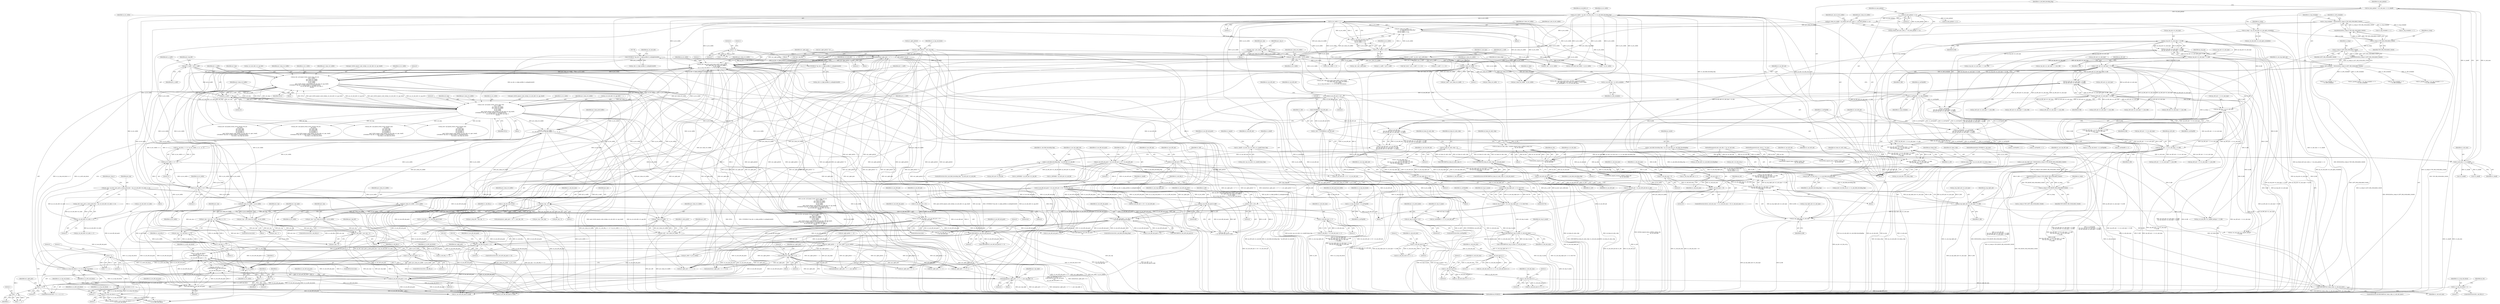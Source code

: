 digraph "0_Android_a583270e1c96d307469c83dc42bd3c5f1b9ef63f@API" {
"1001670" [label="(Call,memcpy(au1_ngbr_pels + 4 * 2 + 1, pu1_top_right, 4))"];
"1001640" [label="(Call,au1_ngbr_pels[4] = *pu1_top_left)"];
"1001684" [label="(Call,memset(au1_ngbr_pels + 4 * 2 + 1, au1_ngbr_pels[4 * 2], 4))"];
"1001621" [label="(Call,au1_ngbr_pels[4 - 1 - i] = pu1_left[i * ui_rec_width])"];
"1001495" [label="(Call,pu1_left = pu1_luma_rec_buffer - 1)"];
"1001497" [label="(Call,pu1_luma_rec_buffer - 1)"];
"1001777" [label="(Call,pu1_luma_rec_buffer +=\n (u1_sub_blk_x == 3) ? (ui_rec_width << 2) - 12 : 4)"];
"1001783" [label="(Call,(ui_rec_width << 2) - 12)"];
"1001784" [label="(Call,ui_rec_width << 2)"];
"1001720" [label="(Call,ps_dec->pf_iquant_itrans_recon_luma_4x4_dc(\n                                        pi2_y_coeff1,\n                                        pu1_luma_rec_buffer,\n                                        pu1_luma_rec_buffer,\n                                        ui_rec_width,\n                                        ui_rec_width,\n                                        gau2_ih264_iquant_scale_4x4[ps_cur_mb_info->u1_qp_rem6],\n (UWORD16 *)ps_dec->s_high_profile.i2_scalinglist4x4[0],\n                                        ps_cur_mb_info->u1_qp_div6, ai2_tmp, 0,\n                                        NULL))"];
"1001774" [label="(Call,pi2_y_coeff1 += 16)"];
"1001748" [label="(Call,ps_dec->pf_iquant_itrans_recon_luma_4x4(\n                                        pi2_y_coeff1,\n                                        pu1_luma_rec_buffer,\n                                        pu1_luma_rec_buffer,\n                                        ui_rec_width,\n                                        ui_rec_width,\n                                        gau2_ih264_iquant_scale_4x4[ps_cur_mb_info->u1_qp_rem6],\n (UWORD16 *)ps_dec->s_high_profile.i2_scalinglist4x4[0],\n                                        ps_cur_mb_info->u1_qp_div6, ai2_tmp, 0,\n                                        NULL))"];
"1001389" [label="(Call,pi2_y_coeff1 = pi2_y_coeff)"];
"1000779" [label="(Call,pi2_y_coeff = ps_dec->pi2_coeff_data)"];
"1001698" [label="(Call,ps_dec->apf_intra_pred_luma_4x4[i1_intra_pred](\n                            au1_ngbr_pels, pu1_luma_rec_buffer, 1,\n                            ui_rec_width,\n ((u1_is_top_sub_block << 2) | u1_is_left_sub_block)))"];
"1001636" [label="(Call,memset(au1_ngbr_pels, 0, 4))"];
"1001631" [label="(Call,i * ui_rec_width)"];
"1001626" [label="(Call,1 - i)"];
"1001616" [label="(Call,i < 4)"];
"1001619" [label="(Call,i++)"];
"1001613" [label="(Call,i = 0)"];
"1001467" [label="(Call,pu1_luma_rec_buffer - ui_rec_width)"];
"1000665" [label="(Call,pu1_luma_rec_buffer - 1)"];
"1000655" [label="(Call,pu1_luma_rec_buffer - ui_rec_width)"];
"1000590" [label="(Call,pu1_luma_rec_buffer += (\n                            u1_mb_field_decoding_flag ?\n (ui_rec_width >> 1) :\n (ui_rec_width << 4)))"];
"1000594" [label="(Call,ui_rec_width >> 1)"];
"1000568" [label="(Call,ui_rec_width = ps_dec->u2_frm_wd_y << u1_mb_field_decoding_flag)"];
"1000570" [label="(Call,ps_dec->u2_frm_wd_y << u1_mb_field_decoding_flag)"];
"1000366" [label="(Call,u1_mb_field_decoding_flag = ps_cur_mb_info->u1_mb_field_decodingflag)"];
"1000452" [label="(Call,u1_mb_field_decoding_flag ^ ps_left_mb->u1_mb_fld)"];
"1000597" [label="(Call,ui_rec_width << 4)"];
"1000536" [label="(Call,pu1_luma_rec_buffer = ps_frame_buf->pu1_dest_y + (u4_num_pmbair << 4))"];
"1000542" [label="(Call,u4_num_pmbair << 4)"];
"1000361" [label="(Call,u4_num_pmbair = (u1_mb_num >> u1_mbaff))"];
"1000363" [label="(Call,u1_mb_num >> u1_mbaff)"];
"1000242" [label="(MethodParameterIn,UWORD8 u1_mb_num)"];
"1000349" [label="(Call,u1_mbaff = ps_dec->ps_cur_slice->u1_mbaff_frame_flag)"];
"1001482" [label="(Call,pu1_luma_rec_buffer - ui_rec_width)"];
"1001703" [label="(Call,(u1_is_top_sub_block << 2) | u1_is_left_sub_block)"];
"1001704" [label="(Call,u1_is_top_sub_block << 2)"];
"1001519" [label="(Call,u1_is_top_sub_block << 1)"];
"1001020" [label="(Call,u1_is_top_sub_block = uc_useTopMB)"];
"1000285" [label="(Call,uc_useTopMB = u1_top_available)"];
"1000257" [label="(Call,u1_top_available = BOOLEAN(uc_temp & TOP_MB_AVAILABLE_MASK))"];
"1000259" [label="(Call,BOOLEAN(uc_temp & TOP_MB_AVAILABLE_MASK))"];
"1000260" [label="(Call,uc_temp & TOP_MB_AVAILABLE_MASK)"];
"1000251" [label="(Call,uc_temp = ps_cur_mb_info->u1_mb_ngbr_availablity)"];
"1000411" [label="(Call,uc_useTopMB = uc_useTopMB\n && ((ps_top_mb->u1_mb_type != P_MB)\n && (ps_top_mb->u1_mb_type != B_MB)))"];
"1000413" [label="(Call,uc_useTopMB\n && ((ps_top_mb->u1_mb_type != P_MB)\n && (ps_top_mb->u1_mb_type != B_MB)))"];
"1000415" [label="(Call,(ps_top_mb->u1_mb_type != P_MB)\n && (ps_top_mb->u1_mb_type != B_MB))"];
"1000416" [label="(Call,ps_top_mb->u1_mb_type != P_MB)"];
"1000421" [label="(Call,ps_top_mb->u1_mb_type != B_MB)"];
"1001453" [label="(Call,u1_is_top_sub_block = 1)"];
"1001439" [label="(Call,u1_is_left_sub_block =\n (u1_sub_blk_y < 2) ?\n (CHECKBIT(u2_use_left_mb_pack,\n 0)) :\n (u2_use_left_mb_pack >> 8))"];
"1001445" [label="(Call,CHECKBIT(u2_use_left_mb_pack,\n 0))"];
"1001448" [label="(Call,u2_use_left_mb_pack >> 8)"];
"1000494" [label="(Call,u2_use_left_mb_pack = (u2_use_left_mb << 8)\n + (u2_use_left_mb))"];
"1000497" [label="(Call,u2_use_left_mb << 8)"];
"1000477" [label="(Call,u2_use_left_mb = u2_use_left_mb && u1_left)"];
"1000479" [label="(Call,u2_use_left_mb && u1_left)"];
"1000444" [label="(Call,u2_use_left_mb << 8)"];
"1000426" [label="(Call,u2_use_left_mb = u2_use_left_mb\n && ((ps_left_mb->u1_mb_type != P_MB)\n && (ps_left_mb->u1_mb_type != B_MB)))"];
"1000428" [label="(Call,u2_use_left_mb\n && ((ps_left_mb->u1_mb_type != P_MB)\n && (ps_left_mb->u1_mb_type != B_MB)))"];
"1000408" [label="(Call,(UWORD8)u2_use_left_mb)"];
"1000394" [label="(Call,u2_use_left_mb << 8)"];
"1000289" [label="(Call,u2_use_left_mb = u1_left_available)"];
"1000264" [label="(Call,u1_left_available = BOOLEAN(uc_temp & LEFT_MB_AVAILABLE_MASK))"];
"1000266" [label="(Call,BOOLEAN(uc_temp & LEFT_MB_AVAILABLE_MASK))"];
"1000267" [label="(Call,uc_temp & LEFT_MB_AVAILABLE_MASK)"];
"1000430" [label="(Call,(ps_left_mb->u1_mb_type != P_MB)\n && (ps_left_mb->u1_mb_type != B_MB))"];
"1000431" [label="(Call,ps_left_mb->u1_mb_type != P_MB)"];
"1000436" [label="(Call,ps_left_mb->u1_mb_type != B_MB)"];
"1000458" [label="(Call,u1_left = u1_left\n && (((ps_left_mb + 1)->u1_mb_type != P_MB)\n && ((ps_left_mb + 1)->u1_mb_type\n != B_MB)))"];
"1000460" [label="(Call,u1_left\n && (((ps_left_mb + 1)->u1_mb_type != P_MB)\n && ((ps_left_mb + 1)->u1_mb_type\n != B_MB)))"];
"1000406" [label="(Call,u1_left = (UWORD8)u2_use_left_mb)"];
"1000462" [label="(Call,((ps_left_mb + 1)->u1_mb_type != P_MB)\n && ((ps_left_mb + 1)->u1_mb_type\n != B_MB))"];
"1000463" [label="(Call,(ps_left_mb + 1)->u1_mb_type != P_MB)"];
"1000470" [label="(Call,(ps_left_mb + 1)->u1_mb_type\n != B_MB)"];
"1001198" [label="(Call,CHECKBIT(u2_use_left_mb_pack,0))"];
"1000441" [label="(Call,u2_use_left_mb_pack = (u2_use_left_mb << 8) + u2_use_left_mb)"];
"1000391" [label="(Call,u2_use_left_mb_pack = (u2_use_left_mb << 8) + u2_use_left_mb)"];
"1000484" [label="(Call,u2_use_left_mb_pack = (u1_left << 8)\n + (u2_use_left_mb_pack & 0xff))"];
"1000487" [label="(Call,u1_left << 8)"];
"1000490" [label="(Call,u2_use_left_mb_pack & 0xff)"];
"1001238" [label="(Call,u2_use_left_mb_pack >> 8)"];
"1001435" [label="(Call,u1_is_left_sub_block = 1)"];
"1001759" [label="(Call,(UWORD16 *)ps_dec->s_high_profile.i2_scalinglist4x4[0])"];
"1001731" [label="(Call,(UWORD16 *)ps_dec->s_high_profile.i2_scalinglist4x4[0])"];
"1001688" [label="(Call,4 * 2)"];
"1001674" [label="(Call,4 * 2)"];
"1001485" [label="(Call,pu1_top_right = pu1_top + 4)"];
"1001471" [label="(Call,pu1_top = puc_top + (u1_sub_blk_x << 2))"];
"1000677" [label="(Call,puc_top - 1)"];
"1000627" [label="(Call,puc_top = ps_dec->pu1_prev_y_intra_pred_line + (ps_cur_mb_info->u2_mbx << 4))"];
"1000633" [label="(Call,ps_cur_mb_info->u2_mbx << 4)"];
"1000653" [label="(Call,puc_top = pu1_luma_rec_buffer - ui_rec_width)"];
"1001475" [label="(Call,u1_sub_blk_x << 2)"];
"1001406" [label="(Call,u1_sub_blk_x = u1_sub_mb_num & 0x3)"];
"1001408" [label="(Call,u1_sub_mb_num & 0x3)"];
"1001399" [label="(Call,u1_sub_mb_num < 16)"];
"1001396" [label="(Call,u1_sub_mb_num = 0)"];
"1001402" [label="(Call,u1_sub_mb_num++)"];
"1001716" [label="(Call,CHECKBIT(u4_luma_dc_only_csbp, u1_sub_mb_num))"];
"1000750" [label="(Call,u4_luma_dc_only_csbp = ih264d_unpack_luma_coeff4x4_mb(ps_dec,\n                                       ps_cur_mb_info,\n 1))"];
"1000752" [label="(Call,ih264d_unpack_luma_coeff4x4_mb(ps_dec,\n                                       ps_cur_mb_info,\n 1))"];
"1000240" [label="(MethodParameterIn,dec_struct_t * ps_dec)"];
"1000241" [label="(MethodParameterIn,dec_mb_info_t * ps_cur_mb_info)"];
"1000334" [label="(Call,u4_luma_dc_only_csbp = 0)"];
"1001709" [label="(Call,CHECKBIT(ui2_luma_csbp, u1_sub_mb_num))"];
"1000314" [label="(Call,ui2_luma_csbp = ps_cur_mb_info->u2_luma_csbp)"];
"1001551" [label="(Call,u1_sub_mb_num & 2)"];
"1001546" [label="(Call,u1_sub_mb_num & 8)"];
"1001538" [label="(Call,u1_sub_mb_num & 1)"];
"1001534" [label="(Call,u1_sub_mb_num & 4)"];
"1001430" [label="(Call,CHECKBIT(ui2_top_rt_mask, u1_sub_mb_num))"];
"1001065" [label="(Call,ui2_top_rt_mask |= 0x7)"];
"1001056" [label="(Call,ui2_top_rt_mask = (u1_use_top_right_mb << 3) | (0x5750))"];
"1001058" [label="(Call,(u1_use_top_right_mb << 3) | (0x5750))"];
"1001059" [label="(Call,u1_use_top_right_mb << 3)"];
"1000501" [label="(Call,u1_use_top_right_mb =\n                        u1_use_top_right_mb\n && ((ps_top_right_mb->u1_mb_type != P_MB)\n && (ps_top_right_mb->u1_mb_type\n != B_MB)))"];
"1000503" [label="(Call,u1_use_top_right_mb\n && ((ps_top_right_mb->u1_mb_type != P_MB)\n && (ps_top_right_mb->u1_mb_type\n != B_MB)))"];
"1000271" [label="(Call,u1_use_top_right_mb = BOOLEAN(uc_temp & TOP_RIGHT_MB_AVAILABLE_MASK))"];
"1000273" [label="(Call,BOOLEAN(uc_temp & TOP_RIGHT_MB_AVAILABLE_MASK))"];
"1000274" [label="(Call,uc_temp & TOP_RIGHT_MB_AVAILABLE_MASK)"];
"1000505" [label="(Call,(ps_top_right_mb->u1_mb_type != P_MB)\n && (ps_top_right_mb->u1_mb_type\n != B_MB))"];
"1000506" [label="(Call,ps_top_right_mb->u1_mb_type != P_MB)"];
"1000511" [label="(Call,ps_top_right_mb->u1_mb_type\n != B_MB)"];
"1001413" [label="(Call,u1_sub_mb_num >> 2)"];
"1001465" [label="(Call,pu1_top = pu1_luma_rec_buffer - ui_rec_width)"];
"1001480" [label="(Call,pu1_top = pu1_luma_rec_buffer - ui_rec_width)"];
"1000457" [label="(Block,)"];
"1001470" [label="(ControlStructure,else)"];
"1000315" [label="(Identifier,ui2_luma_csbp)"];
"1000429" [label="(Identifier,u2_use_left_mb)"];
"1001780" [label="(Call,u1_sub_blk_x == 3)"];
"1001783" [label="(Call,(ui_rec_width << 2) - 12)"];
"1001675" [label="(Literal,4)"];
"1000395" [label="(Identifier,u2_use_left_mb)"];
"1000667" [label="(Literal,1)"];
"1001699" [label="(Identifier,au1_ngbr_pels)"];
"1000521" [label="(Call,ps_cur_mb_info->u1_topleft_mbtype != P_MB)"];
"1000497" [label="(Call,u2_use_left_mb << 8)"];
"1000240" [label="(MethodParameterIn,dec_struct_t * ps_dec)"];
"1000334" [label="(Call,u4_luma_dc_only_csbp = 0)"];
"1001406" [label="(Call,u1_sub_blk_x = u1_sub_mb_num & 0x3)"];
"1001067" [label="(Literal,0x7)"];
"1000276" [label="(Identifier,TOP_RIGHT_MB_AVAILABLE_MASK)"];
"1000478" [label="(Identifier,u2_use_left_mb)"];
"1000290" [label="(Identifier,u2_use_left_mb)"];
"1001479" [label="(Block,)"];
"1001476" [label="(Identifier,u1_sub_blk_x)"];
"1001759" [label="(Call,(UWORD16 *)ps_dec->s_high_profile.i2_scalinglist4x4[0])"];
"1001485" [label="(Call,pu1_top_right = pu1_top + 4)"];
"1000291" [label="(Identifier,u1_left_available)"];
"1000392" [label="(Identifier,u2_use_left_mb_pack)"];
"1001475" [label="(Call,u1_sub_blk_x << 2)"];
"1001487" [label="(Call,pu1_top + 4)"];
"1001402" [label="(Call,u1_sub_mb_num++)"];
"1001623" [label="(Identifier,au1_ngbr_pels)"];
"1001698" [label="(Call,ps_dec->apf_intra_pred_luma_4x4[i1_intra_pred](\n                            au1_ngbr_pels, pu1_luma_rec_buffer, 1,\n                            ui_rec_width,\n ((u1_is_top_sub_block << 2) | u1_is_left_sub_block)))"];
"1000458" [label="(Call,u1_left = u1_left\n && (((ps_left_mb + 1)->u1_mb_type != P_MB)\n && ((ps_left_mb + 1)->u1_mb_type\n != B_MB)))"];
"1000464" [label="(Call,(ps_left_mb + 1)->u1_mb_type)"];
"1001459" [label="(Identifier,ps_dec)"];
"1000447" [label="(Identifier,u2_use_left_mb)"];
"1001439" [label="(Call,u1_is_left_sub_block =\n (u1_sub_blk_y < 2) ?\n (CHECKBIT(u2_use_left_mb_pack,\n 0)) :\n (u2_use_left_mb_pack >> 8))"];
"1000589" [label="(Block,)"];
"1001715" [label="(ControlStructure,if(CHECKBIT(u4_luma_dc_only_csbp, u1_sub_mb_num)))"];
"1000526" [label="(Call,ps_cur_mb_info->u1_topleft_mbtype\n != B_MB)"];
"1001863" [label="(Call,u1_use_top_right_mb << 1)"];
"1001747" [label="(Block,)"];
"1001407" [label="(Identifier,u1_sub_blk_x)"];
"1001631" [label="(Call,i * ui_rec_width)"];
"1002638" [label="(Call,(u1_top_available << 1)\n + u1_left_available)"];
"1000493" [label="(ControlStructure,else)"];
"1001199" [label="(Identifier,u2_use_left_mb_pack)"];
"1001684" [label="(Call,memset(au1_ngbr_pels + 4 * 2 + 1, au1_ngbr_pels[4 * 2], 4))"];
"1002055" [label="(Call,(ps_left_mb + 1)->u1_mb_type != I_4x4_MB)"];
"1001679" [label="(Literal,4)"];
"1000629" [label="(Call,ps_dec->pu1_prev_y_intra_pred_line + (ps_cur_mb_info->u2_mbx << 4))"];
"1001435" [label="(Call,u1_is_left_sub_block = 1)"];
"1001726" [label="(Call,gau2_ih264_iquant_scale_4x4[ps_cur_mb_info->u1_qp_rem6])"];
"1000786" [label="(Identifier,u1_mb_type)"];
"1001415" [label="(Literal,2)"];
"1001769" [label="(Identifier,ps_cur_mb_info)"];
"1001413" [label="(Call,u1_sub_mb_num >> 2)"];
"1000659" [label="(Identifier,pu1_top_u)"];
"1000314" [label="(Call,ui2_luma_csbp = ps_cur_mb_info->u2_luma_csbp)"];
"1000502" [label="(Identifier,u1_use_top_right_mb)"];
"1001552" [label="(Identifier,u1_sub_mb_num)"];
"1001449" [label="(Identifier,u2_use_left_mb_pack)"];
"1001710" [label="(Identifier,ui2_luma_csbp)"];
"1000675" [label="(Call,pu1_ytop_left = puc_top - 1)"];
"1000268" [label="(Identifier,uc_temp)"];
"1003254" [label="(MethodReturn,WORD32)"];
"1000872" [label="(Call,memcpy(au1_ngbr_pels + 16 + 1, puc_top, 16))"];
"1001708" [label="(ControlStructure,if(CHECKBIT(ui2_luma_csbp, u1_sub_mb_num)))"];
"1000414" [label="(Identifier,uc_useTopMB)"];
"1000552" [label="(Call,u4_num_pmbair << 3)"];
"1001534" [label="(Call,u1_sub_mb_num & 4)"];
"1000577" [label="(Call,ps_dec->u2_frm_wd_uv << u1_mb_field_decoding_flag)"];
"1001229" [label="(Call,(ps_left_mb + 1)->u1_mb_type != I_4x4_MB)"];
"1001690" [label="(Literal,2)"];
"1000515" [label="(Identifier,B_MB)"];
"1001724" [label="(Identifier,ui_rec_width)"];
"1001454" [label="(Identifier,u1_is_top_sub_block)"];
"1001396" [label="(Call,u1_sub_mb_num = 0)"];
"1000503" [label="(Call,u1_use_top_right_mb\n && ((ps_top_right_mb->u1_mb_type != P_MB)\n && (ps_top_right_mb->u1_mb_type\n != B_MB)))"];
"1001466" [label="(Identifier,pu1_top)"];
"1000241" [label="(MethodParameterIn,dec_mb_info_t * ps_cur_mb_info)"];
"1001062" [label="(Literal,0x5750)"];
"1001064" [label="(Identifier,uc_useTopMB)"];
"1000252" [label="(Identifier,uc_temp)"];
"1000411" [label="(Call,uc_useTopMB = uc_useTopMB\n && ((ps_top_mb->u1_mb_type != P_MB)\n && (ps_top_mb->u1_mb_type != B_MB)))"];
"1001063" [label="(ControlStructure,if(uc_useTopMB))"];
"1000546" [label="(Identifier,pu1_mb_cb_rei1_buffer)"];
"1001469" [label="(Identifier,ui_rec_width)"];
"1001481" [label="(Identifier,pu1_top)"];
"1001455" [label="(Literal,1)"];
"1000335" [label="(Identifier,u4_luma_dc_only_csbp)"];
"1000470" [label="(Call,(ps_left_mb + 1)->u1_mb_type\n != B_MB)"];
"1000436" [label="(Call,ps_left_mb->u1_mb_type != B_MB)"];
"1001607" [label="(Block,)"];
"1001533" [label="(Call,(u1_sub_mb_num & 4) >> 1)"];
"1001518" [label="(Call,(u1_is_top_sub_block << 1)\n + u1_is_left_sub_block)"];
"1000412" [label="(Identifier,uc_useTopMB)"];
"1000445" [label="(Identifier,u2_use_left_mb)"];
"1000665" [label="(Call,pu1_luma_rec_buffer - 1)"];
"1001436" [label="(Identifier,u1_is_left_sub_block)"];
"1000490" [label="(Call,u2_use_left_mb_pack & 0xff)"];
"1001450" [label="(Literal,8)"];
"1001633" [label="(Identifier,ui_rec_width)"];
"1001059" [label="(Call,u1_use_top_right_mb << 3)"];
"1002347" [label="(Call,ui_rec_width << 3)"];
"1001772" [label="(Literal,0)"];
"1000260" [label="(Call,uc_temp & TOP_MB_AVAILABLE_MASK)"];
"1003244" [label="(Call,uc_useTopMB << 2)"];
"1000394" [label="(Call,u2_use_left_mb << 8)"];
"1000483" [label="(Identifier,u1_mb_field_decoding_flag)"];
"1000538" [label="(Call,ps_frame_buf->pu1_dest_y + (u4_num_pmbair << 4))"];
"1000799" [label="(Call,u1_top_available << 1)"];
"1000537" [label="(Identifier,pu1_luma_rec_buffer)"];
"1001659" [label="(Call,memset(au1_ngbr_pels + 4 + 1, 0, 4))"];
"1000594" [label="(Call,ui_rec_width >> 1)"];
"1001053" [label="(Call,pu1_top = puc_top)"];
"1000460" [label="(Call,u1_left\n && (((ps_left_mb + 1)->u1_mb_type != P_MB)\n && ((ps_left_mb + 1)->u1_mb_type\n != B_MB)))"];
"1000492" [label="(Literal,0xff)"];
"1001628" [label="(Identifier,i)"];
"1001240" [label="(Literal,8)"];
"1001720" [label="(Call,ps_dec->pf_iquant_itrans_recon_luma_4x4_dc(\n                                        pi2_y_coeff1,\n                                        pu1_luma_rec_buffer,\n                                        pu1_luma_rec_buffer,\n                                        ui_rec_width,\n                                        ui_rec_width,\n                                        gau2_ih264_iquant_scale_4x4[ps_cur_mb_info->u1_qp_rem6],\n (UWORD16 *)ps_dec->s_high_profile.i2_scalinglist4x4[0],\n                                        ps_cur_mb_info->u1_qp_div6, ai2_tmp, 0,\n                                        NULL))"];
"1001069" [label="(Identifier,pi1_cur_pred_mode)"];
"1001522" [label="(Identifier,u1_is_left_sub_block)"];
"1001716" [label="(Call,CHECKBIT(u4_luma_dc_only_csbp, u1_sub_mb_num))"];
"1000511" [label="(Call,ps_top_right_mb->u1_mb_type\n != B_MB)"];
"1001414" [label="(Identifier,u1_sub_mb_num)"];
"1000796" [label="(Call,u1_packed_modes = (u1_top_available << 1)\n + u1_left_available)"];
"1001669" [label="(Block,)"];
"1000452" [label="(Call,u1_mb_field_decoding_flag ^ ps_left_mb->u1_mb_fld)"];
"1000652" [label="(Block,)"];
"1001431" [label="(Identifier,ui2_top_rt_mask)"];
"1000637" [label="(Literal,4)"];
"1000287" [label="(Identifier,u1_top_available)"];
"1000592" [label="(Call,u1_mb_field_decoding_flag ?\n (ui_rec_width >> 1) :\n (ui_rec_width << 4))"];
"1001484" [label="(Identifier,ui_rec_width)"];
"1001441" [label="(Call,(u1_sub_blk_y < 2) ?\n (CHECKBIT(u2_use_left_mb_pack,\n 0)) :\n (u2_use_left_mb_pack >> 8))"];
"1000316" [label="(Call,ps_cur_mb_info->u2_luma_csbp)"];
"1000351" [label="(Call,ps_dec->ps_cur_slice->u1_mbaff_frame_flag)"];
"1001538" [label="(Call,u1_sub_mb_num & 1)"];
"1000499" [label="(Literal,8)"];
"1001537" [label="(Literal,1)"];
"1001825" [label="(Call,u1_is_top_sub_block = uc_useTopMB)"];
"1001700" [label="(Identifier,pu1_luma_rec_buffer)"];
"1001618" [label="(Literal,4)"];
"1001691" [label="(Literal,1)"];
"1002064" [label="(Call,u2_use_left_mb_pack >> 8)"];
"1001130" [label="(Call,ps_left_mb->u1_mb_type != I_4x4_MB)"];
"1000628" [label="(Identifier,puc_top)"];
"1001238" [label="(Call,u2_use_left_mb_pack >> 8)"];
"1000568" [label="(Call,ui_rec_width = ps_dec->u2_frm_wd_y << u1_mb_field_decoding_flag)"];
"1001540" [label="(Literal,1)"];
"1000425" [label="(Identifier,B_MB)"];
"1002613" [label="(Call,ih264d_unpack_chroma_coeff4x4_mb(ps_dec,\n                                     ps_cur_mb_info))"];
"1001626" [label="(Call,1 - i)"];
"1000363" [label="(Call,u1_mb_num >> u1_mbaff)"];
"1001037" [label="(Identifier,ui2_left_pred_buf_width)"];
"1000498" [label="(Identifier,u2_use_left_mb)"];
"1001614" [label="(Identifier,i)"];
"1000420" [label="(Identifier,P_MB)"];
"1002013" [label="(Call,ps_left_mb->u1_mb_type != I_4x4_MB)"];
"1000482" [label="(ControlStructure,if(u1_mb_field_decoding_flag))"];
"1001491" [label="(Identifier,pu1_top_left)"];
"1000481" [label="(Identifier,u1_left)"];
"1001632" [label="(Identifier,i)"];
"1001472" [label="(Identifier,pu1_top)"];
"1001744" [label="(Literal,0)"];
"1001397" [label="(Identifier,u1_sub_mb_num)"];
"1001535" [label="(Identifier,u1_sub_mb_num)"];
"1001401" [label="(Literal,16)"];
"1000751" [label="(Identifier,u4_luma_dc_only_csbp)"];
"1000512" [label="(Call,ps_top_right_mb->u1_mb_type)"];
"1000633" [label="(Call,ps_cur_mb_info->u2_mbx << 4)"];
"1000441" [label="(Call,u2_use_left_mb_pack = (u2_use_left_mb << 8) + u2_use_left_mb)"];
"1000657" [label="(Identifier,ui_rec_width)"];
"1000367" [label="(Identifier,u1_mb_field_decoding_flag)"];
"1000491" [label="(Identifier,u2_use_left_mb_pack)"];
"1000768" [label="(Call,ih264d_unpack_luma_coeff4x4_mb(ps_dec,\n                                           ps_cur_mb_info,\n 1))"];
"1000476" [label="(Identifier,B_MB)"];
"1001749" [label="(Identifier,pi2_y_coeff1)"];
"1000510" [label="(Identifier,P_MB)"];
"1001440" [label="(Identifier,u1_is_left_sub_block)"];
"1001784" [label="(Call,ui_rec_width << 2)"];
"1001539" [label="(Identifier,u1_sub_mb_num)"];
"1001066" [label="(Identifier,ui2_top_rt_mask)"];
"1001553" [label="(Literal,2)"];
"1001776" [label="(Literal,16)"];
"1000780" [label="(Identifier,pi2_y_coeff)"];
"1000916" [label="(Call,pi2_y_coeff + (i << 4))"];
"1001613" [label="(Call,i = 0)"];
"1000678" [label="(Identifier,puc_top)"];
"1001642" [label="(Identifier,au1_ngbr_pels)"];
"1000486" [label="(Call,(u1_left << 8)\n + (u2_use_left_mb_pack & 0xff))"];
"1002334" [label="(Call,pu1_luma_rec_buffer - 1)"];
"1001445" [label="(Call,CHECKBIT(u2_use_left_mb_pack,\n 0))"];
"1000544" [label="(Literal,4)"];
"1000257" [label="(Call,u1_top_available = BOOLEAN(uc_temp & TOP_MB_AVAILABLE_MASK))"];
"1000265" [label="(Identifier,u1_left_available)"];
"1000243" [label="(Block,)"];
"1000752" [label="(Call,ih264d_unpack_luma_coeff4x4_mb(ps_dec,\n                                       ps_cur_mb_info,\n 1))"];
"1001190" [label="(Call,ps_left_mb->u1_mb_type != I_4x4_MB)"];
"1001452" [label="(Identifier,u1_sub_blk_y)"];
"1000507" [label="(Call,ps_top_right_mb->u1_mb_type)"];
"1001685" [label="(Call,au1_ngbr_pels + 4 * 2 + 1)"];
"1001638" [label="(Literal,0)"];
"1001483" [label="(Identifier,pu1_luma_rec_buffer)"];
"1001021" [label="(Identifier,u1_is_top_sub_block)"];
"1001775" [label="(Identifier,pi2_y_coeff1)"];
"1001404" [label="(Block,)"];
"1001624" [label="(Call,4 - 1 - i)"];
"1000645" [label="(Call,ps_cur_mb_info->u2_mbx << 3)"];
"1001707" [label="(Identifier,u1_is_left_sub_block)"];
"1000781" [label="(Call,ps_dec->pi2_coeff_data)"];
"1000391" [label="(Call,u2_use_left_mb_pack = (u2_use_left_mb << 8) + u2_use_left_mb)"];
"1000279" [label="(Identifier,u1_use_top_left_mb)"];
"1001773" [label="(Identifier,NULL)"];
"1001430" [label="(Call,CHECKBIT(ui2_top_rt_mask, u1_sub_mb_num))"];
"1000421" [label="(Call,ps_top_mb->u1_mb_type != B_MB)"];
"1001451" [label="(ControlStructure,if(u1_sub_blk_y))"];
"1001468" [label="(Identifier,pu1_luma_rec_buffer)"];
"1001674" [label="(Call,4 * 2)"];
"1001649" [label="(Call,memcpy(au1_ngbr_pels + 4 + 1, pu1_top, 4))"];
"1000261" [label="(Identifier,uc_temp)"];
"1001398" [label="(Literal,0)"];
"1000749" [label="(Block,)"];
"1001706" [label="(Literal,2)"];
"1000798" [label="(Call,(u1_top_available << 1)\n + u1_left_available)"];
"1001927" [label="(Call,puc_top - 8)"];
"1001936" [label="(Call,!u1_mbaff)"];
"1003059" [label="(Call,ps_dec->pf_iquant_itrans_recon_chroma_4x4_dc(\n                                            pi2_level,\n                                            pu1_pred_sblk,\n                                            pu1_pred_sblk,\n                                            u4_recwidth_cr,\n                                            u4_recwidth_cr,\n                                            gau2_ih264_iquant_scale_4x4[ps_cur_mb_info->u1_qpcr_rem6],\n (UWORD16 *)ps_dec->s_high_profile.i2_scalinglist4x4[2],\n                                            u4_scale_v, ai2_tmp, pi2_level))"];
"1001777" [label="(Call,pu1_luma_rec_buffer +=\n (u1_sub_blk_x == 3) ? (ui_rec_width << 2) - 12 : 4)"];
"1001237" [label="(ControlStructure,if(u2_use_left_mb_pack >> 8))"];
"1001703" [label="(Call,(u1_is_top_sub_block << 2) | u1_is_left_sub_block)"];
"1000473" [label="(Identifier,ps_left_mb)"];
"1000976" [label="(Call,CHECKBIT(u4_luma_dc_only_csbp, i))"];
"1000442" [label="(Identifier,u2_use_left_mb_pack)"];
"1000242" [label="(MethodParameterIn,UWORD8 u1_mb_num)"];
"1001532" [label="(Call,((u1_sub_mb_num & 4) >> 1) | (u1_sub_mb_num & 1))"];
"1000289" [label="(Call,u2_use_left_mb = u1_left_available)"];
"1000505" [label="(Call,(ps_top_right_mb->u1_mb_type != P_MB)\n && (ps_top_right_mb->u1_mb_type\n != B_MB))"];
"1000500" [label="(Identifier,u2_use_left_mb)"];
"1001057" [label="(Identifier,ui2_top_rt_mask)"];
"1001467" [label="(Call,pu1_luma_rec_buffer - ui_rec_width)"];
"1001516" [label="(Call,u1_packed_modes = (u1_is_top_sub_block << 1)\n + u1_is_left_sub_block)"];
"1001771" [label="(Identifier,ai2_tmp)"];
"1001670" [label="(Call,memcpy(au1_ngbr_pels + 4 * 2 + 1, pu1_top_right, 4))"];
"1002306" [label="(Call,u2_use_left_mb_pack >> 8)"];
"1001477" [label="(Literal,2)"];
"1001745" [label="(Identifier,NULL)"];
"1001677" [label="(Literal,1)"];
"1000440" [label="(Identifier,B_MB)"];
"1001750" [label="(Identifier,pu1_luma_rec_buffer)"];
"1001520" [label="(Identifier,u1_is_top_sub_block)"];
"1001702" [label="(Identifier,ui_rec_width)"];
"1001408" [label="(Call,u1_sub_mb_num & 0x3)"];
"1000656" [label="(Identifier,pu1_luma_rec_buffer)"];
"1000422" [label="(Call,ps_top_mb->u1_mb_type)"];
"1000461" [label="(Identifier,u1_left)"];
"1000413" [label="(Call,uc_useTopMB\n && ((ps_top_mb->u1_mb_type != P_MB)\n && (ps_top_mb->u1_mb_type != B_MB)))"];
"1000779" [label="(Call,pi2_y_coeff = ps_dec->pi2_coeff_data)"];
"1000357" [label="(Identifier,u1_topmb)"];
"1000259" [label="(Call,BOOLEAN(uc_temp & TOP_MB_AVAILABLE_MASK))"];
"1000569" [label="(Identifier,ui_rec_width)"];
"1001692" [label="(Call,au1_ngbr_pels[4 * 2])"];
"1000663" [label="(Call,pu1_yleft = pu1_luma_rec_buffer - 1)"];
"1001551" [label="(Call,u1_sub_mb_num & 2)"];
"1000536" [label="(Call,pu1_luma_rec_buffer = ps_frame_buf->pu1_dest_y + (u4_num_pmbair << 4))"];
"1000404" [label="(Block,)"];
"1000410" [label="(Identifier,u2_use_left_mb)"];
"1000281" [label="(Call,uc_temp & TOP_LEFT_MB_AVAILABLE_MASK)"];
"1001058" [label="(Call,(u1_use_top_right_mb << 3) | (0x5750))"];
"1001640" [label="(Call,au1_ngbr_pels[4] = *pu1_top_left)"];
"1001411" [label="(Call,u1_sub_blk_y = u1_sub_mb_num >> 2)"];
"1001785" [label="(Identifier,ui_rec_width)"];
"1000407" [label="(Identifier,u1_left)"];
"1000273" [label="(Call,BOOLEAN(uc_temp & TOP_RIGHT_MB_AVAILABLE_MASK))"];
"1000423" [label="(Identifier,ps_top_mb)"];
"1001731" [label="(Call,(UWORD16 *)ps_dec->s_high_profile.i2_scalinglist4x4[0])"];
"1001635" [label="(Block,)"];
"1000368" [label="(Call,ps_cur_mb_info->u1_mb_field_decodingflag)"];
"1003097" [label="(Call,u2_use_left_mb_pack & 0x0ff)"];
"1001200" [label="(Literal,0)"];
"1001554" [label="(Literal,1)"];
"1000501" [label="(Call,u1_use_top_right_mb =\n                        u1_use_top_right_mb\n && ((ps_top_right_mb->u1_mb_type != P_MB)\n && (ps_top_right_mb->u1_mb_type\n != B_MB)))"];
"1001621" [label="(Call,au1_ngbr_pels[4 - 1 - i] = pu1_left[i * ui_rec_width])"];
"1000361" [label="(Call,u4_num_pmbair = (u1_mb_num >> u1_mbaff))"];
"1001688" [label="(Call,4 * 2)"];
"1001239" [label="(Identifier,u2_use_left_mb_pack)"];
"1001020" [label="(Call,u1_is_top_sub_block = uc_useTopMB)"];
"1001197" [label="(Call,CHECKBIT(u2_use_left_mb_pack,0) == 0)"];
"1000366" [label="(Call,u1_mb_field_decoding_flag = ps_cur_mb_info->u1_mb_field_decodingflag)"];
"1000655" [label="(Call,pu1_luma_rec_buffer - ui_rec_width)"];
"1001465" [label="(Call,pu1_top = pu1_luma_rec_buffer - ui_rec_width)"];
"1001429" [label="(Call,!CHECKBIT(ui2_top_rt_mask, u1_sub_mb_num))"];
"1001521" [label="(Literal,1)"];
"1001448" [label="(Call,u2_use_left_mb_pack >> 8)"];
"1001400" [label="(Identifier,u1_sub_mb_num)"];
"1000776" [label="(Call,ih264d_unpack_luma_coeff8x8_mb(ps_dec,\n                                           ps_cur_mb_info))"];
"1001022" [label="(Identifier,uc_useTopMB)"];
"1001673" [label="(Call,4 * 2 + 1)"];
"1000597" [label="(Call,ui_rec_width << 4)"];
"1001399" [label="(Call,u1_sub_mb_num < 16)"];
"1000755" [label="(Literal,1)"];
"1000431" [label="(Call,ps_left_mb->u1_mb_type != P_MB)"];
"1001389" [label="(Call,pi2_y_coeff1 = pi2_y_coeff)"];
"1000753" [label="(Identifier,ps_dec)"];
"1001752" [label="(Identifier,ui_rec_width)"];
"1001412" [label="(Identifier,u1_sub_blk_y)"];
"1001453" [label="(Call,u1_is_top_sub_block = 1)"];
"1000372" [label="(Identifier,ps_curmb)"];
"1000274" [label="(Call,uc_temp & TOP_RIGHT_MB_AVAILABLE_MASK)"];
"1001368" [label="(Call,ps_left_mb->u1_mb_type != I_4x4_MB)"];
"1000443" [label="(Call,(u2_use_left_mb << 8) + u2_use_left_mb)"];
"1002614" [label="(Identifier,ps_dec)"];
"1000446" [label="(Literal,8)"];
"1000485" [label="(Identifier,u2_use_left_mb_pack)"];
"1002488" [label="(Call,ps_dec->apf_intra_pred_luma_8x8[i1_intra_pred](\n                                    au1_ngbr_pels, pu1_luma_rec_buffer, 1,\n                                    ui_rec_width,\n ((u1_is_top_sub_block << 2) | u1_is_left_sub_block)))"];
"1001711" [label="(Identifier,u1_sub_mb_num)"];
"1000750" [label="(Call,u4_luma_dc_only_csbp = ih264d_unpack_luma_coeff4x4_mb(ps_dec,\n                                       ps_cur_mb_info,\n 1))"];
"1001438" [label="(ControlStructure,else)"];
"1000262" [label="(Identifier,TOP_MB_AVAILABLE_MASK)"];
"1001480" [label="(Call,pu1_top = pu1_luma_rec_buffer - ui_rec_width)"];
"1001499" [label="(Literal,1)"];
"1001447" [label="(Literal,0)"];
"1001676" [label="(Literal,2)"];
"1000634" [label="(Call,ps_cur_mb_info->u2_mbx)"];
"1001743" [label="(Identifier,ai2_tmp)"];
"1000495" [label="(Identifier,u2_use_left_mb_pack)"];
"1000639" [label="(Identifier,pu1_top_u)"];
"1000653" [label="(Call,puc_top = pu1_luma_rec_buffer - ui_rec_width)"];
"1000349" [label="(Call,u1_mbaff = ps_dec->ps_cur_slice->u1_mbaff_frame_flag)"];
"1000469" [label="(Identifier,P_MB)"];
"1001497" [label="(Call,pu1_luma_rec_buffer - 1)"];
"1001409" [label="(Identifier,u1_sub_mb_num)"];
"1001550" [label="(Call,(u1_sub_mb_num & 2) >> 1)"];
"1001486" [label="(Identifier,pu1_top_right)"];
"1001536" [label="(Literal,4)"];
"1000598" [label="(Identifier,ui_rec_width)"];
"1000269" [label="(Identifier,LEFT_MB_AVAILABLE_MASK)"];
"1000438" [label="(Identifier,ps_left_mb)"];
"1001647" [label="(Identifier,u1_is_top_sub_block)"];
"1001410" [label="(Literal,0x3)"];
"1000275" [label="(Identifier,uc_temp)"];
"1000489" [label="(Literal,8)"];
"1000504" [label="(Identifier,u1_use_top_right_mb)"];
"1001549" [label="(Literal,2)"];
"1000271" [label="(Call,u1_use_top_right_mb = BOOLEAN(uc_temp & TOP_RIGHT_MB_AVAILABLE_MASK))"];
"1001620" [label="(Identifier,i)"];
"1001492" [label="(Call,pu1_top - 1)"];
"1000627" [label="(Call,puc_top = ps_dec->pu1_prev_y_intra_pred_line + (ps_cur_mb_info->u2_mbx << 4))"];
"1001641" [label="(Call,au1_ngbr_pels[4])"];
"1002948" [label="(Call,ps_dec->pf_iquant_itrans_recon_chroma_4x4_dc(\n                                            pi2_level,\n                                            pu1_pred_sblk,\n                                            pu1_pred_sblk,\n                                            u4_recwidth_cr,\n                                            u4_recwidth_cr,\n                                            gau2_ih264_iquant_scale_4x4[ps_cur_mb_info->u1_qpc_rem6],\n (UWORD16 *)ps_dec->s_high_profile.i2_scalinglist4x4[1],\n                                            u4_scale_u, ai2_tmp, pi2_level))"];
"1000654" [label="(Identifier,puc_top)"];
"1000895" [label="(Call,(uc_useTopMB << 2) | u2_use_left_mb)"];
"1001501" [label="(Identifier,i1_intra_pred)"];
"1000591" [label="(Identifier,pu1_luma_rec_buffer)"];
"1000596" [label="(Literal,1)"];
"1000396" [label="(Literal,8)"];
"1001740" [label="(Call,ps_cur_mb_info->u1_qp_div6)"];
"1001446" [label="(Identifier,u2_use_left_mb_pack)"];
"1002303" [label="(Call,CHECKBIT(u2_use_left_mb_pack,\n 0))"];
"1000487" [label="(Call,u1_left << 8)"];
"1001683" [label="(Block,)"];
"1002197" [label="(Call,ps_left_mb->u1_mb_type != I_4x4_MB)"];
"1000480" [label="(Identifier,u2_use_left_mb)"];
"1001697" [label="(Literal,4)"];
"1000576" [label="(Identifier,u4_recwidth_cr)"];
"1000484" [label="(Call,u2_use_left_mb_pack = (u1_left << 8)\n + (u2_use_left_mb_pack & 0xff))"];
"1000626" [label="(Block,)"];
"1000570" [label="(Call,ps_dec->u2_frm_wd_y << u1_mb_field_decoding_flag)"];
"1001774" [label="(Call,pi2_y_coeff1 += 16)"];
"1001060" [label="(Identifier,u1_use_top_right_mb)"];
"1001393" [label="(Identifier,pu1_top_left)"];
"1001473" [label="(Call,puc_top + (u1_sub_blk_x << 2))"];
"1001482" [label="(Call,pu1_luma_rec_buffer - ui_rec_width)"];
"1000542" [label="(Call,u4_num_pmbair << 4)"];
"1001891" [label="(Call,ps_top_mb->u1_mb_type == I_4x4_MB)"];
"1002021" [label="(Call,CHECKBIT(u2_use_left_mb_pack,0))"];
"1000397" [label="(Identifier,u2_use_left_mb)"];
"1001786" [label="(Literal,2)"];
"1000543" [label="(Identifier,u4_num_pmbair)"];
"1001943" [label="(Call,ps_left_mb->u1_mb_type != I_4x4_MB)"];
"1000463" [label="(Call,(ps_left_mb + 1)->u1_mb_type != P_MB)"];
"1000679" [label="(Literal,1)"];
"1001056" [label="(Call,ui2_top_rt_mask = (u1_use_top_right_mb << 3) | (0x5750))"];
"1001721" [label="(Identifier,pi2_y_coeff1)"];
"1000595" [label="(Identifier,ui_rec_width)"];
"1002317" [label="(Call,pu1_luma_rec_buffer - ui_rec_width)"];
"1001547" [label="(Identifier,u1_sub_mb_num)"];
"1001723" [label="(Identifier,pu1_luma_rec_buffer)"];
"1000272" [label="(Identifier,u1_use_top_right_mb)"];
"1001495" [label="(Call,pu1_left = pu1_luma_rec_buffer - 1)"];
"1000329" [label="(Identifier,ps_frame_buf)"];
"1002337" [label="(Call,ui2_left_pred_buf_width = ui_rec_width)"];
"1002700" [label="(Call,u2_use_left_mb_pack & 0x0ff)"];
"1001748" [label="(Call,ps_dec->pf_iquant_itrans_recon_luma_4x4(\n                                        pi2_y_coeff1,\n                                        pu1_luma_rec_buffer,\n                                        pu1_luma_rec_buffer,\n                                        ui_rec_width,\n                                        ui_rec_width,\n                                        gau2_ih264_iquant_scale_4x4[ps_cur_mb_info->u1_qp_rem6],\n (UWORD16 *)ps_dec->s_high_profile.i2_scalinglist4x4[0],\n                                        ps_cur_mb_info->u1_qp_div6, ai2_tmp, 0,\n                                        NULL))"];
"1001719" [label="(Block,)"];
"1001704" [label="(Call,u1_is_top_sub_block << 2)"];
"1001548" [label="(Literal,8)"];
"1000350" [label="(Identifier,u1_mbaff)"];
"1001787" [label="(Literal,12)"];
"1001615" [label="(Literal,0)"];
"1000251" [label="(Call,uc_temp = ps_cur_mb_info->u1_mb_ngbr_availablity)"];
"1000488" [label="(Identifier,u1_left)"];
"1001687" [label="(Call,4 * 2 + 1)"];
"1001519" [label="(Call,u1_is_top_sub_block << 1)"];
"1001086" [label="(Call,ps_top_mb->u1_mb_type == I_4x4_MB)"];
"1000571" [label="(Call,ps_dec->u2_frm_wd_y)"];
"1001761" [label="(Call,ps_dec->s_high_profile.i2_scalinglist4x4[0])"];
"1000336" [label="(Literal,0)"];
"1002220" [label="(Call,pi2_y_coeff1 = pi2_y_coeff)"];
"1001433" [label="(ControlStructure,if(u1_sub_blk_x))"];
"1000451" [label="(ControlStructure,if(u1_mb_field_decoding_flag ^ ps_left_mb->u1_mb_fld))"];
"1000401" [label="(Identifier,ps_dec)"];
"1000253" [label="(Call,ps_cur_mb_info->u1_mb_ngbr_availablity)"];
"1000496" [label="(Call,(u2_use_left_mb << 8)\n + (u2_use_left_mb))"];
"1000599" [label="(Literal,4)"];
"1000432" [label="(Call,ps_left_mb->u1_mb_type)"];
"1001725" [label="(Identifier,ui_rec_width)"];
"1000477" [label="(Call,u2_use_left_mb = u2_use_left_mb && u1_left)"];
"1001616" [label="(Call,i < 4)"];
"1000437" [label="(Call,ps_left_mb->u1_mb_type)"];
"1000517" [label="(Identifier,u1_use_top_left_mb)"];
"1001463" [label="(ControlStructure,if(u1_sub_blk_y))"];
"1000444" [label="(Call,u2_use_left_mb << 8)"];
"1000590" [label="(Call,pu1_luma_rec_buffer += (\n                            u1_mb_field_decoding_flag ?\n (ui_rec_width >> 1) :\n (ui_rec_width << 4)))"];
"1000754" [label="(Identifier,ps_cur_mb_info)"];
"1000267" [label="(Call,uc_temp & LEFT_MB_AVAILABLE_MASK)"];
"1000285" [label="(Call,uc_useTopMB = u1_top_available)"];
"1002639" [label="(Call,u1_top_available << 1)"];
"1000854" [label="(Call,i * ui_rec_width)"];
"1000494" [label="(Call,u2_use_left_mb_pack = (u2_use_left_mb << 8)\n + (u2_use_left_mb))"];
"1001403" [label="(Identifier,u1_sub_mb_num)"];
"1000462" [label="(Call,((ps_left_mb + 1)->u1_mb_type != P_MB)\n && ((ps_left_mb + 1)->u1_mb_type\n != B_MB))"];
"1001432" [label="(Identifier,u1_sub_mb_num)"];
"1001391" [label="(Identifier,pi2_y_coeff)"];
"1002917" [label="(Call,ps_dec->pf_iquant_itrans_recon_chroma_4x4(\n                                            pi2_level,\n                                            pu1_pred_sblk,\n                                            pu1_pred_sblk,\n                                            u4_recwidth_cr,\n                                            u4_recwidth_cr,\n                                            gau2_ih264_iquant_scale_4x4[ps_cur_mb_info->u1_qpc_rem6],\n (UWORD16 *)ps_dec->s_high_profile.i2_scalinglist4x4[1],\n                                            u4_scale_u, ai2_tmp, pi2_level))"];
"1001639" [label="(Literal,4)"];
"1001718" [label="(Identifier,u1_sub_mb_num)"];
"1001701" [label="(Literal,1)"];
"1000896" [label="(Call,uc_useTopMB << 2)"];
"1001437" [label="(Literal,1)"];
"1001198" [label="(Call,CHECKBIT(u2_use_left_mb_pack,0))"];
"1000393" [label="(Call,(u2_use_left_mb << 8) + u2_use_left_mb)"];
"1001790" [label="(Identifier,pu1_luma_pred_buffer)"];
"1001065" [label="(Call,ui2_top_rt_mask |= 0x7)"];
"1000601" [label="(Identifier,pu1_mb_cb_rei1_buffer)"];
"1000417" [label="(Call,ps_top_mb->u1_mb_type)"];
"1000430" [label="(Call,(ps_left_mb->u1_mb_type != P_MB)\n && (ps_left_mb->u1_mb_type != B_MB))"];
"1000415" [label="(Call,(ps_top_mb->u1_mb_type != P_MB)\n && (ps_top_mb->u1_mb_type != B_MB))"];
"1001754" [label="(Call,gau2_ih264_iquant_scale_4x4[ps_cur_mb_info->u1_qp_rem6])"];
"1000677" [label="(Call,puc_top - 1)"];
"1000339" [label="(Identifier,u4_luma_dc_only_cbp)"];
"1000479" [label="(Call,u2_use_left_mb && u1_left)"];
"1001779" [label="(Call,(u1_sub_blk_x == 3) ? (ui_rec_width << 2) - 12 : 4)"];
"1001650" [label="(Call,au1_ngbr_pels + 4 + 1)"];
"1003028" [label="(Call,ps_dec->pf_iquant_itrans_recon_chroma_4x4(\n                                            pi2_level,\n                                            pu1_pred_sblk,\n                                            pu1_pred_sblk,\n                                            u4_recwidth_cr,\n                                            u4_recwidth_cr,\n                                            gau2_ih264_iquant_scale_4x4[ps_cur_mb_info->u1_qpcr_rem6],\n (UWORD16 *)ps_dec->s_high_profile.i2_scalinglist4x4[2],\n                                            u4_scale_v, ai2_tmp, pi2_level))"];
"1001017" [label="(Block,)"];
"1000416" [label="(Call,ps_top_mb->u1_mb_type != P_MB)"];
"1002363" [label="(Call,pu1_left - ui_rec_width)"];
"1000362" [label="(Identifier,u4_num_pmbair)"];
"1000666" [label="(Identifier,pu1_luma_rec_buffer)"];
"1001612" [label="(ControlStructure,for(i = 0; i < 4; i++))"];
"1001636" [label="(Call,memset(au1_ngbr_pels, 0, 4))"];
"1000506" [label="(Call,ps_top_right_mb->u1_mb_type != P_MB)"];
"1001753" [label="(Identifier,ui_rec_width)"];
"1001546" [label="(Call,u1_sub_mb_num & 8)"];
"1000408" [label="(Call,(UWORD8)u2_use_left_mb)"];
"1000427" [label="(Identifier,u2_use_left_mb)"];
"1000471" [label="(Call,(ps_left_mb + 1)->u1_mb_type)"];
"1000454" [label="(Call,ps_left_mb->u1_mb_fld)"];
"1001123" [label="(Call,!u1_mbaff)"];
"1001498" [label="(Identifier,pu1_luma_rec_buffer)"];
"1001390" [label="(Identifier,pi2_y_coeff1)"];
"1000449" [label="(Identifier,u1_mbaff)"];
"1001660" [label="(Call,au1_ngbr_pels + 4 + 1)"];
"1001617" [label="(Identifier,i)"];
"1001161" [label="(Call,u1_leftMbfld = ps_left_mb->u1_mb_fld)"];
"1000890" [label="(Call,ps_dec->apf_intra_pred_luma_16x16[u1_intrapred_mode](\n                            au1_ngbr_pels, pu1_luma_rec_buffer, 1, ui_rec_width,\n ((uc_useTopMB << 2) | u2_use_left_mb)))"];
"1001201" [label="(Literal,0)"];
"1000914" [label="(Call,*pi2_level = pi2_y_coeff + (i << 4))"];
"1000286" [label="(Identifier,uc_useTopMB)"];
"1001637" [label="(Identifier,au1_ngbr_pels)"];
"1000574" [label="(Identifier,u1_mb_field_decoding_flag)"];
"1001705" [label="(Identifier,u1_is_top_sub_block)"];
"1001627" [label="(Literal,1)"];
"1001778" [label="(Identifier,pu1_luma_rec_buffer)"];
"1000459" [label="(Identifier,u1_left)"];
"1001622" [label="(Call,au1_ngbr_pels[4 - 1 - i])"];
"1001717" [label="(Identifier,u4_luma_dc_only_csbp)"];
"1000365" [label="(Identifier,u1_mbaff)"];
"1001689" [label="(Literal,4)"];
"1000426" [label="(Call,u2_use_left_mb = u2_use_left_mb\n && ((ps_left_mb->u1_mb_type != P_MB)\n && (ps_left_mb->u1_mb_type != B_MB)))"];
"1000302" [label="(Identifier,u2_mbx)"];
"1001471" [label="(Call,pu1_top = puc_top + (u1_sub_blk_x << 2))"];
"1001709" [label="(Call,CHECKBIT(ui2_luma_csbp, u1_sub_mb_num))"];
"1000364" [label="(Identifier,u1_mb_num)"];
"1000453" [label="(Identifier,u1_mb_field_decoding_flag)"];
"1002847" [label="(Call,uc_useTopMB << 2)"];
"1001395" [label="(ControlStructure,for(u1_sub_mb_num = 0; u1_sub_mb_num < 16; u1_sub_mb_num++))"];
"1001741" [label="(Identifier,ps_cur_mb_info)"];
"1001061" [label="(Literal,3)"];
"1000406" [label="(Call,u1_left = (UWORD8)u2_use_left_mb)"];
"1001733" [label="(Call,ps_dec->s_high_profile.i2_scalinglist4x4[0])"];
"1001722" [label="(Identifier,pu1_luma_rec_buffer)"];
"1000435" [label="(Identifier,P_MB)"];
"1001496" [label="(Identifier,pu1_left)"];
"1001545" [label="(Call,(u1_sub_mb_num & 8) >> 2)"];
"1001678" [label="(Identifier,pu1_top_right)"];
"1000264" [label="(Call,u1_left_available = BOOLEAN(uc_temp & LEFT_MB_AVAILABLE_MASK))"];
"1001644" [label="(Call,*pu1_top_left)"];
"1000258" [label="(Identifier,u1_top_available)"];
"1000428" [label="(Call,u2_use_left_mb\n && ((ps_left_mb->u1_mb_type != P_MB)\n && (ps_left_mb->u1_mb_type != B_MB)))"];
"1001975" [label="(Call,u1_leftMbfld = ps_left_mb->u1_mb_fld)"];
"1001671" [label="(Call,au1_ngbr_pels + 4 * 2 + 1)"];
"1001629" [label="(Call,pu1_left[i * ui_rec_width])"];
"1000266" [label="(Call,BOOLEAN(uc_temp & LEFT_MB_AVAILABLE_MASK))"];
"1002636" [label="(Call,u1_packed_modes = (u1_top_available << 1)\n + u1_left_available)"];
"1001619" [label="(Call,i++)"];
"1000513" [label="(Identifier,ps_top_right_mb)"];
"1001751" [label="(Identifier,pu1_luma_rec_buffer)"];
"1001768" [label="(Call,ps_cur_mb_info->u1_qp_div6)"];
"1001670" -> "1001669"  [label="AST: "];
"1001670" -> "1001679"  [label="CFG: "];
"1001671" -> "1001670"  [label="AST: "];
"1001678" -> "1001670"  [label="AST: "];
"1001679" -> "1001670"  [label="AST: "];
"1001699" -> "1001670"  [label="CFG: "];
"1001670" -> "1003254"  [label="DDG: pu1_top_right"];
"1001670" -> "1003254"  [label="DDG: au1_ngbr_pels + 4 * 2 + 1"];
"1001670" -> "1003254"  [label="DDG: memcpy(au1_ngbr_pels + 4 * 2 + 1, pu1_top_right, 4)"];
"1001640" -> "1001670"  [label="DDG: au1_ngbr_pels[4]"];
"1001684" -> "1001670"  [label="DDG: au1_ngbr_pels[4 * 2]"];
"1001621" -> "1001670"  [label="DDG: au1_ngbr_pels[4 - 1 - i]"];
"1001698" -> "1001670"  [label="DDG: au1_ngbr_pels"];
"1001636" -> "1001670"  [label="DDG: au1_ngbr_pels"];
"1001674" -> "1001670"  [label="DDG: 4"];
"1001674" -> "1001670"  [label="DDG: 2"];
"1001485" -> "1001670"  [label="DDG: pu1_top_right"];
"1001640" -> "1001607"  [label="AST: "];
"1001640" -> "1001644"  [label="CFG: "];
"1001641" -> "1001640"  [label="AST: "];
"1001644" -> "1001640"  [label="AST: "];
"1001647" -> "1001640"  [label="CFG: "];
"1001640" -> "1003254"  [label="DDG: *pu1_top_left"];
"1001640" -> "1003254"  [label="DDG: au1_ngbr_pels[4]"];
"1001640" -> "1001636"  [label="DDG: au1_ngbr_pels[4]"];
"1001640" -> "1001649"  [label="DDG: au1_ngbr_pels[4]"];
"1001640" -> "1001650"  [label="DDG: au1_ngbr_pels[4]"];
"1001640" -> "1001659"  [label="DDG: au1_ngbr_pels[4]"];
"1001640" -> "1001660"  [label="DDG: au1_ngbr_pels[4]"];
"1001640" -> "1001671"  [label="DDG: au1_ngbr_pels[4]"];
"1001640" -> "1001684"  [label="DDG: au1_ngbr_pels[4]"];
"1001640" -> "1001685"  [label="DDG: au1_ngbr_pels[4]"];
"1001640" -> "1001698"  [label="DDG: au1_ngbr_pels[4]"];
"1001684" -> "1001683"  [label="AST: "];
"1001684" -> "1001697"  [label="CFG: "];
"1001685" -> "1001684"  [label="AST: "];
"1001692" -> "1001684"  [label="AST: "];
"1001697" -> "1001684"  [label="AST: "];
"1001699" -> "1001684"  [label="CFG: "];
"1001684" -> "1003254"  [label="DDG: memset(au1_ngbr_pels + 4 * 2 + 1, au1_ngbr_pels[4 * 2], 4)"];
"1001684" -> "1003254"  [label="DDG: au1_ngbr_pels + 4 * 2 + 1"];
"1001684" -> "1003254"  [label="DDG: au1_ngbr_pels[4 * 2]"];
"1001684" -> "1001636"  [label="DDG: au1_ngbr_pels[4 * 2]"];
"1001684" -> "1001649"  [label="DDG: au1_ngbr_pels[4 * 2]"];
"1001684" -> "1001650"  [label="DDG: au1_ngbr_pels[4 * 2]"];
"1001684" -> "1001659"  [label="DDG: au1_ngbr_pels[4 * 2]"];
"1001684" -> "1001660"  [label="DDG: au1_ngbr_pels[4 * 2]"];
"1001684" -> "1001671"  [label="DDG: au1_ngbr_pels[4 * 2]"];
"1001621" -> "1001684"  [label="DDG: au1_ngbr_pels[4 - 1 - i]"];
"1001698" -> "1001684"  [label="DDG: au1_ngbr_pels"];
"1001636" -> "1001684"  [label="DDG: au1_ngbr_pels"];
"1001688" -> "1001684"  [label="DDG: 4"];
"1001688" -> "1001684"  [label="DDG: 2"];
"1001684" -> "1001685"  [label="DDG: au1_ngbr_pels[4 * 2]"];
"1001684" -> "1001698"  [label="DDG: au1_ngbr_pels[4 * 2]"];
"1001621" -> "1001612"  [label="AST: "];
"1001621" -> "1001629"  [label="CFG: "];
"1001622" -> "1001621"  [label="AST: "];
"1001629" -> "1001621"  [label="AST: "];
"1001620" -> "1001621"  [label="CFG: "];
"1001621" -> "1003254"  [label="DDG: au1_ngbr_pels[4 - 1 - i]"];
"1001621" -> "1003254"  [label="DDG: pu1_left[i * ui_rec_width]"];
"1001495" -> "1001621"  [label="DDG: pu1_left"];
"1001621" -> "1001636"  [label="DDG: au1_ngbr_pels[4 - 1 - i]"];
"1001621" -> "1001649"  [label="DDG: au1_ngbr_pels[4 - 1 - i]"];
"1001621" -> "1001650"  [label="DDG: au1_ngbr_pels[4 - 1 - i]"];
"1001621" -> "1001659"  [label="DDG: au1_ngbr_pels[4 - 1 - i]"];
"1001621" -> "1001660"  [label="DDG: au1_ngbr_pels[4 - 1 - i]"];
"1001621" -> "1001671"  [label="DDG: au1_ngbr_pels[4 - 1 - i]"];
"1001621" -> "1001685"  [label="DDG: au1_ngbr_pels[4 - 1 - i]"];
"1001621" -> "1001698"  [label="DDG: au1_ngbr_pels[4 - 1 - i]"];
"1001495" -> "1001404"  [label="AST: "];
"1001495" -> "1001497"  [label="CFG: "];
"1001496" -> "1001495"  [label="AST: "];
"1001497" -> "1001495"  [label="AST: "];
"1001501" -> "1001495"  [label="CFG: "];
"1001495" -> "1003254"  [label="DDG: pu1_luma_rec_buffer - 1"];
"1001495" -> "1003254"  [label="DDG: pu1_left"];
"1001497" -> "1001495"  [label="DDG: pu1_luma_rec_buffer"];
"1001497" -> "1001495"  [label="DDG: 1"];
"1001497" -> "1001499"  [label="CFG: "];
"1001498" -> "1001497"  [label="AST: "];
"1001499" -> "1001497"  [label="AST: "];
"1001777" -> "1001497"  [label="DDG: pu1_luma_rec_buffer"];
"1001482" -> "1001497"  [label="DDG: pu1_luma_rec_buffer"];
"1001467" -> "1001497"  [label="DDG: pu1_luma_rec_buffer"];
"1000665" -> "1001497"  [label="DDG: pu1_luma_rec_buffer"];
"1001497" -> "1001698"  [label="DDG: pu1_luma_rec_buffer"];
"1001777" -> "1001404"  [label="AST: "];
"1001777" -> "1001779"  [label="CFG: "];
"1001778" -> "1001777"  [label="AST: "];
"1001779" -> "1001777"  [label="AST: "];
"1001790" -> "1001777"  [label="CFG: "];
"1001777" -> "1003254"  [label="DDG: pu1_luma_rec_buffer"];
"1001777" -> "1003254"  [label="DDG: (u1_sub_blk_x == 3) ? (ui_rec_width << 2) - 12 : 4"];
"1001777" -> "1001467"  [label="DDG: pu1_luma_rec_buffer"];
"1001777" -> "1001482"  [label="DDG: pu1_luma_rec_buffer"];
"1001783" -> "1001777"  [label="DDG: ui_rec_width << 2"];
"1001783" -> "1001777"  [label="DDG: 12"];
"1001698" -> "1001777"  [label="DDG: pu1_luma_rec_buffer"];
"1001720" -> "1001777"  [label="DDG: pu1_luma_rec_buffer"];
"1001748" -> "1001777"  [label="DDG: pu1_luma_rec_buffer"];
"1001783" -> "1001779"  [label="AST: "];
"1001783" -> "1001787"  [label="CFG: "];
"1001784" -> "1001783"  [label="AST: "];
"1001787" -> "1001783"  [label="AST: "];
"1001779" -> "1001783"  [label="CFG: "];
"1001783" -> "1003254"  [label="DDG: ui_rec_width << 2"];
"1001783" -> "1001779"  [label="DDG: ui_rec_width << 2"];
"1001783" -> "1001779"  [label="DDG: 12"];
"1001784" -> "1001783"  [label="DDG: ui_rec_width"];
"1001784" -> "1001783"  [label="DDG: 2"];
"1001784" -> "1001786"  [label="CFG: "];
"1001785" -> "1001784"  [label="AST: "];
"1001786" -> "1001784"  [label="AST: "];
"1001787" -> "1001784"  [label="CFG: "];
"1001784" -> "1003254"  [label="DDG: ui_rec_width"];
"1001784" -> "1001467"  [label="DDG: ui_rec_width"];
"1001784" -> "1001482"  [label="DDG: ui_rec_width"];
"1001784" -> "1001631"  [label="DDG: ui_rec_width"];
"1001784" -> "1001698"  [label="DDG: ui_rec_width"];
"1001720" -> "1001784"  [label="DDG: ui_rec_width"];
"1001748" -> "1001784"  [label="DDG: ui_rec_width"];
"1001698" -> "1001784"  [label="DDG: ui_rec_width"];
"1001720" -> "1001719"  [label="AST: "];
"1001720" -> "1001745"  [label="CFG: "];
"1001721" -> "1001720"  [label="AST: "];
"1001722" -> "1001720"  [label="AST: "];
"1001723" -> "1001720"  [label="AST: "];
"1001724" -> "1001720"  [label="AST: "];
"1001725" -> "1001720"  [label="AST: "];
"1001726" -> "1001720"  [label="AST: "];
"1001731" -> "1001720"  [label="AST: "];
"1001740" -> "1001720"  [label="AST: "];
"1001743" -> "1001720"  [label="AST: "];
"1001744" -> "1001720"  [label="AST: "];
"1001745" -> "1001720"  [label="AST: "];
"1001775" -> "1001720"  [label="CFG: "];
"1001720" -> "1003254"  [label="DDG: ui_rec_width"];
"1001720" -> "1003254"  [label="DDG: gau2_ih264_iquant_scale_4x4[ps_cur_mb_info->u1_qp_rem6]"];
"1001720" -> "1003254"  [label="DDG: ai2_tmp"];
"1001720" -> "1003254"  [label="DDG: (UWORD16 *)ps_dec->s_high_profile.i2_scalinglist4x4[0]"];
"1001720" -> "1003254"  [label="DDG: ps_cur_mb_info->u1_qp_div6"];
"1001720" -> "1003254"  [label="DDG: NULL"];
"1001720" -> "1003254"  [label="DDG: ps_dec->pf_iquant_itrans_recon_luma_4x4_dc(\n                                        pi2_y_coeff1,\n                                        pu1_luma_rec_buffer,\n                                        pu1_luma_rec_buffer,\n                                        ui_rec_width,\n                                        ui_rec_width,\n                                        gau2_ih264_iquant_scale_4x4[ps_cur_mb_info->u1_qp_rem6],\n (UWORD16 *)ps_dec->s_high_profile.i2_scalinglist4x4[0],\n                                        ps_cur_mb_info->u1_qp_div6, ai2_tmp, 0,\n                                        NULL)"];
"1001720" -> "1001467"  [label="DDG: ui_rec_width"];
"1001720" -> "1001482"  [label="DDG: ui_rec_width"];
"1001720" -> "1001631"  [label="DDG: ui_rec_width"];
"1001720" -> "1001698"  [label="DDG: ui_rec_width"];
"1001774" -> "1001720"  [label="DDG: pi2_y_coeff1"];
"1001389" -> "1001720"  [label="DDG: pi2_y_coeff1"];
"1001698" -> "1001720"  [label="DDG: pu1_luma_rec_buffer"];
"1001698" -> "1001720"  [label="DDG: ui_rec_width"];
"1001748" -> "1001720"  [label="DDG: gau2_ih264_iquant_scale_4x4[ps_cur_mb_info->u1_qp_rem6]"];
"1001748" -> "1001720"  [label="DDG: ps_cur_mb_info->u1_qp_div6"];
"1001748" -> "1001720"  [label="DDG: ai2_tmp"];
"1001748" -> "1001720"  [label="DDG: NULL"];
"1001731" -> "1001720"  [label="DDG: ps_dec->s_high_profile.i2_scalinglist4x4[0]"];
"1001720" -> "1001748"  [label="DDG: gau2_ih264_iquant_scale_4x4[ps_cur_mb_info->u1_qp_rem6]"];
"1001720" -> "1001748"  [label="DDG: ps_cur_mb_info->u1_qp_div6"];
"1001720" -> "1001748"  [label="DDG: ai2_tmp"];
"1001720" -> "1001748"  [label="DDG: NULL"];
"1001720" -> "1001774"  [label="DDG: pi2_y_coeff1"];
"1001720" -> "1002917"  [label="DDG: ai2_tmp"];
"1001720" -> "1002948"  [label="DDG: ai2_tmp"];
"1001720" -> "1003028"  [label="DDG: ai2_tmp"];
"1001720" -> "1003059"  [label="DDG: ai2_tmp"];
"1001774" -> "1001404"  [label="AST: "];
"1001774" -> "1001776"  [label="CFG: "];
"1001775" -> "1001774"  [label="AST: "];
"1001776" -> "1001774"  [label="AST: "];
"1001778" -> "1001774"  [label="CFG: "];
"1001774" -> "1003254"  [label="DDG: pi2_y_coeff1"];
"1001774" -> "1001748"  [label="DDG: pi2_y_coeff1"];
"1001748" -> "1001774"  [label="DDG: pi2_y_coeff1"];
"1001389" -> "1001774"  [label="DDG: pi2_y_coeff1"];
"1001748" -> "1001747"  [label="AST: "];
"1001748" -> "1001773"  [label="CFG: "];
"1001749" -> "1001748"  [label="AST: "];
"1001750" -> "1001748"  [label="AST: "];
"1001751" -> "1001748"  [label="AST: "];
"1001752" -> "1001748"  [label="AST: "];
"1001753" -> "1001748"  [label="AST: "];
"1001754" -> "1001748"  [label="AST: "];
"1001759" -> "1001748"  [label="AST: "];
"1001768" -> "1001748"  [label="AST: "];
"1001771" -> "1001748"  [label="AST: "];
"1001772" -> "1001748"  [label="AST: "];
"1001773" -> "1001748"  [label="AST: "];
"1001775" -> "1001748"  [label="CFG: "];
"1001748" -> "1003254"  [label="DDG: (UWORD16 *)ps_dec->s_high_profile.i2_scalinglist4x4[0]"];
"1001748" -> "1003254"  [label="DDG: ps_dec->pf_iquant_itrans_recon_luma_4x4(\n                                        pi2_y_coeff1,\n                                        pu1_luma_rec_buffer,\n                                        pu1_luma_rec_buffer,\n                                        ui_rec_width,\n                                        ui_rec_width,\n                                        gau2_ih264_iquant_scale_4x4[ps_cur_mb_info->u1_qp_rem6],\n (UWORD16 *)ps_dec->s_high_profile.i2_scalinglist4x4[0],\n                                        ps_cur_mb_info->u1_qp_div6, ai2_tmp, 0,\n                                        NULL)"];
"1001748" -> "1003254"  [label="DDG: ui_rec_width"];
"1001748" -> "1003254"  [label="DDG: ai2_tmp"];
"1001748" -> "1003254"  [label="DDG: gau2_ih264_iquant_scale_4x4[ps_cur_mb_info->u1_qp_rem6]"];
"1001748" -> "1003254"  [label="DDG: ps_cur_mb_info->u1_qp_div6"];
"1001748" -> "1003254"  [label="DDG: NULL"];
"1001748" -> "1001467"  [label="DDG: ui_rec_width"];
"1001748" -> "1001482"  [label="DDG: ui_rec_width"];
"1001748" -> "1001631"  [label="DDG: ui_rec_width"];
"1001748" -> "1001698"  [label="DDG: ui_rec_width"];
"1001389" -> "1001748"  [label="DDG: pi2_y_coeff1"];
"1001698" -> "1001748"  [label="DDG: pu1_luma_rec_buffer"];
"1001698" -> "1001748"  [label="DDG: ui_rec_width"];
"1001759" -> "1001748"  [label="DDG: ps_dec->s_high_profile.i2_scalinglist4x4[0]"];
"1001748" -> "1002917"  [label="DDG: ai2_tmp"];
"1001748" -> "1002948"  [label="DDG: ai2_tmp"];
"1001748" -> "1003028"  [label="DDG: ai2_tmp"];
"1001748" -> "1003059"  [label="DDG: ai2_tmp"];
"1001389" -> "1001017"  [label="AST: "];
"1001389" -> "1001391"  [label="CFG: "];
"1001390" -> "1001389"  [label="AST: "];
"1001391" -> "1001389"  [label="AST: "];
"1001393" -> "1001389"  [label="CFG: "];
"1001389" -> "1003254"  [label="DDG: pi2_y_coeff"];
"1001389" -> "1003254"  [label="DDG: pi2_y_coeff1"];
"1000779" -> "1001389"  [label="DDG: pi2_y_coeff"];
"1000779" -> "1000243"  [label="AST: "];
"1000779" -> "1000781"  [label="CFG: "];
"1000780" -> "1000779"  [label="AST: "];
"1000781" -> "1000779"  [label="AST: "];
"1000786" -> "1000779"  [label="CFG: "];
"1000779" -> "1003254"  [label="DDG: pi2_y_coeff"];
"1000779" -> "1003254"  [label="DDG: ps_dec->pi2_coeff_data"];
"1000779" -> "1000914"  [label="DDG: pi2_y_coeff"];
"1000779" -> "1000916"  [label="DDG: pi2_y_coeff"];
"1000779" -> "1002220"  [label="DDG: pi2_y_coeff"];
"1001698" -> "1001404"  [label="AST: "];
"1001698" -> "1001703"  [label="CFG: "];
"1001699" -> "1001698"  [label="AST: "];
"1001700" -> "1001698"  [label="AST: "];
"1001701" -> "1001698"  [label="AST: "];
"1001702" -> "1001698"  [label="AST: "];
"1001703" -> "1001698"  [label="AST: "];
"1001710" -> "1001698"  [label="CFG: "];
"1001698" -> "1003254"  [label="DDG: au1_ngbr_pels"];
"1001698" -> "1003254"  [label="DDG: ui_rec_width"];
"1001698" -> "1003254"  [label="DDG: ps_dec->apf_intra_pred_luma_4x4[i1_intra_pred](\n                            au1_ngbr_pels, pu1_luma_rec_buffer, 1,\n                            ui_rec_width,\n ((u1_is_top_sub_block << 2) | u1_is_left_sub_block))"];
"1001698" -> "1003254"  [label="DDG: (u1_is_top_sub_block << 2) | u1_is_left_sub_block"];
"1001698" -> "1001467"  [label="DDG: ui_rec_width"];
"1001698" -> "1001482"  [label="DDG: ui_rec_width"];
"1001698" -> "1001631"  [label="DDG: ui_rec_width"];
"1001698" -> "1001636"  [label="DDG: au1_ngbr_pels"];
"1001698" -> "1001649"  [label="DDG: au1_ngbr_pels"];
"1001698" -> "1001650"  [label="DDG: au1_ngbr_pels"];
"1001698" -> "1001659"  [label="DDG: au1_ngbr_pels"];
"1001698" -> "1001660"  [label="DDG: au1_ngbr_pels"];
"1001698" -> "1001671"  [label="DDG: au1_ngbr_pels"];
"1001698" -> "1001685"  [label="DDG: au1_ngbr_pels"];
"1001636" -> "1001698"  [label="DDG: au1_ngbr_pels"];
"1001631" -> "1001698"  [label="DDG: ui_rec_width"];
"1001467" -> "1001698"  [label="DDG: ui_rec_width"];
"1000655" -> "1001698"  [label="DDG: ui_rec_width"];
"1001482" -> "1001698"  [label="DDG: ui_rec_width"];
"1000568" -> "1001698"  [label="DDG: ui_rec_width"];
"1000597" -> "1001698"  [label="DDG: ui_rec_width"];
"1000594" -> "1001698"  [label="DDG: ui_rec_width"];
"1001703" -> "1001698"  [label="DDG: u1_is_top_sub_block << 2"];
"1001703" -> "1001698"  [label="DDG: u1_is_left_sub_block"];
"1001636" -> "1001635"  [label="AST: "];
"1001636" -> "1001639"  [label="CFG: "];
"1001637" -> "1001636"  [label="AST: "];
"1001638" -> "1001636"  [label="AST: "];
"1001639" -> "1001636"  [label="AST: "];
"1001642" -> "1001636"  [label="CFG: "];
"1001636" -> "1003254"  [label="DDG: memset(au1_ngbr_pels, 0, 4)"];
"1001636" -> "1001649"  [label="DDG: au1_ngbr_pels"];
"1001636" -> "1001650"  [label="DDG: au1_ngbr_pels"];
"1001636" -> "1001659"  [label="DDG: au1_ngbr_pels"];
"1001636" -> "1001660"  [label="DDG: au1_ngbr_pels"];
"1001636" -> "1001671"  [label="DDG: au1_ngbr_pels"];
"1001636" -> "1001685"  [label="DDG: au1_ngbr_pels"];
"1001631" -> "1001629"  [label="AST: "];
"1001631" -> "1001633"  [label="CFG: "];
"1001632" -> "1001631"  [label="AST: "];
"1001633" -> "1001631"  [label="AST: "];
"1001629" -> "1001631"  [label="CFG: "];
"1001631" -> "1001619"  [label="DDG: i"];
"1001626" -> "1001631"  [label="DDG: i"];
"1001467" -> "1001631"  [label="DDG: ui_rec_width"];
"1000655" -> "1001631"  [label="DDG: ui_rec_width"];
"1001482" -> "1001631"  [label="DDG: ui_rec_width"];
"1000568" -> "1001631"  [label="DDG: ui_rec_width"];
"1000597" -> "1001631"  [label="DDG: ui_rec_width"];
"1000594" -> "1001631"  [label="DDG: ui_rec_width"];
"1001626" -> "1001624"  [label="AST: "];
"1001626" -> "1001628"  [label="CFG: "];
"1001627" -> "1001626"  [label="AST: "];
"1001628" -> "1001626"  [label="AST: "];
"1001624" -> "1001626"  [label="CFG: "];
"1001626" -> "1001624"  [label="DDG: 1"];
"1001626" -> "1001624"  [label="DDG: i"];
"1001616" -> "1001626"  [label="DDG: i"];
"1001616" -> "1001612"  [label="AST: "];
"1001616" -> "1001618"  [label="CFG: "];
"1001617" -> "1001616"  [label="AST: "];
"1001618" -> "1001616"  [label="AST: "];
"1001623" -> "1001616"  [label="CFG: "];
"1001642" -> "1001616"  [label="CFG: "];
"1001616" -> "1003254"  [label="DDG: i < 4"];
"1001616" -> "1003254"  [label="DDG: i"];
"1001619" -> "1001616"  [label="DDG: i"];
"1001613" -> "1001616"  [label="DDG: i"];
"1001619" -> "1001612"  [label="AST: "];
"1001619" -> "1001620"  [label="CFG: "];
"1001620" -> "1001619"  [label="AST: "];
"1001617" -> "1001619"  [label="CFG: "];
"1001613" -> "1001612"  [label="AST: "];
"1001613" -> "1001615"  [label="CFG: "];
"1001614" -> "1001613"  [label="AST: "];
"1001615" -> "1001613"  [label="AST: "];
"1001617" -> "1001613"  [label="CFG: "];
"1001467" -> "1001465"  [label="AST: "];
"1001467" -> "1001469"  [label="CFG: "];
"1001468" -> "1001467"  [label="AST: "];
"1001469" -> "1001467"  [label="AST: "];
"1001465" -> "1001467"  [label="CFG: "];
"1001467" -> "1001465"  [label="DDG: pu1_luma_rec_buffer"];
"1001467" -> "1001465"  [label="DDG: ui_rec_width"];
"1000665" -> "1001467"  [label="DDG: pu1_luma_rec_buffer"];
"1000655" -> "1001467"  [label="DDG: ui_rec_width"];
"1000568" -> "1001467"  [label="DDG: ui_rec_width"];
"1000597" -> "1001467"  [label="DDG: ui_rec_width"];
"1000594" -> "1001467"  [label="DDG: ui_rec_width"];
"1000665" -> "1000663"  [label="AST: "];
"1000665" -> "1000667"  [label="CFG: "];
"1000666" -> "1000665"  [label="AST: "];
"1000667" -> "1000665"  [label="AST: "];
"1000663" -> "1000665"  [label="CFG: "];
"1000665" -> "1003254"  [label="DDG: pu1_luma_rec_buffer"];
"1000665" -> "1000663"  [label="DDG: pu1_luma_rec_buffer"];
"1000665" -> "1000663"  [label="DDG: 1"];
"1000655" -> "1000665"  [label="DDG: pu1_luma_rec_buffer"];
"1000590" -> "1000665"  [label="DDG: pu1_luma_rec_buffer"];
"1000536" -> "1000665"  [label="DDG: pu1_luma_rec_buffer"];
"1000665" -> "1000890"  [label="DDG: pu1_luma_rec_buffer"];
"1000665" -> "1001482"  [label="DDG: pu1_luma_rec_buffer"];
"1000665" -> "1002317"  [label="DDG: pu1_luma_rec_buffer"];
"1000665" -> "1002334"  [label="DDG: pu1_luma_rec_buffer"];
"1000665" -> "1002488"  [label="DDG: pu1_luma_rec_buffer"];
"1000655" -> "1000653"  [label="AST: "];
"1000655" -> "1000657"  [label="CFG: "];
"1000656" -> "1000655"  [label="AST: "];
"1000657" -> "1000655"  [label="AST: "];
"1000653" -> "1000655"  [label="CFG: "];
"1000655" -> "1003254"  [label="DDG: ui_rec_width"];
"1000655" -> "1000653"  [label="DDG: pu1_luma_rec_buffer"];
"1000655" -> "1000653"  [label="DDG: ui_rec_width"];
"1000590" -> "1000655"  [label="DDG: pu1_luma_rec_buffer"];
"1000536" -> "1000655"  [label="DDG: pu1_luma_rec_buffer"];
"1000568" -> "1000655"  [label="DDG: ui_rec_width"];
"1000597" -> "1000655"  [label="DDG: ui_rec_width"];
"1000594" -> "1000655"  [label="DDG: ui_rec_width"];
"1000655" -> "1000854"  [label="DDG: ui_rec_width"];
"1000655" -> "1000890"  [label="DDG: ui_rec_width"];
"1000655" -> "1001482"  [label="DDG: ui_rec_width"];
"1000655" -> "1002317"  [label="DDG: ui_rec_width"];
"1000655" -> "1002337"  [label="DDG: ui_rec_width"];
"1000655" -> "1002347"  [label="DDG: ui_rec_width"];
"1000655" -> "1002363"  [label="DDG: ui_rec_width"];
"1000655" -> "1002488"  [label="DDG: ui_rec_width"];
"1000590" -> "1000589"  [label="AST: "];
"1000590" -> "1000592"  [label="CFG: "];
"1000591" -> "1000590"  [label="AST: "];
"1000592" -> "1000590"  [label="AST: "];
"1000601" -> "1000590"  [label="CFG: "];
"1000590" -> "1003254"  [label="DDG: u1_mb_field_decoding_flag ?\n (ui_rec_width >> 1) :\n (ui_rec_width << 4)"];
"1000594" -> "1000590"  [label="DDG: ui_rec_width"];
"1000594" -> "1000590"  [label="DDG: 1"];
"1000597" -> "1000590"  [label="DDG: ui_rec_width"];
"1000597" -> "1000590"  [label="DDG: 4"];
"1000536" -> "1000590"  [label="DDG: pu1_luma_rec_buffer"];
"1000594" -> "1000592"  [label="AST: "];
"1000594" -> "1000596"  [label="CFG: "];
"1000595" -> "1000594"  [label="AST: "];
"1000596" -> "1000594"  [label="AST: "];
"1000592" -> "1000594"  [label="CFG: "];
"1000594" -> "1003254"  [label="DDG: ui_rec_width"];
"1000594" -> "1000592"  [label="DDG: ui_rec_width"];
"1000594" -> "1000592"  [label="DDG: 1"];
"1000568" -> "1000594"  [label="DDG: ui_rec_width"];
"1000594" -> "1000854"  [label="DDG: ui_rec_width"];
"1000594" -> "1000890"  [label="DDG: ui_rec_width"];
"1000594" -> "1001482"  [label="DDG: ui_rec_width"];
"1000594" -> "1002317"  [label="DDG: ui_rec_width"];
"1000594" -> "1002337"  [label="DDG: ui_rec_width"];
"1000594" -> "1002347"  [label="DDG: ui_rec_width"];
"1000594" -> "1002363"  [label="DDG: ui_rec_width"];
"1000594" -> "1002488"  [label="DDG: ui_rec_width"];
"1000568" -> "1000243"  [label="AST: "];
"1000568" -> "1000570"  [label="CFG: "];
"1000569" -> "1000568"  [label="AST: "];
"1000570" -> "1000568"  [label="AST: "];
"1000576" -> "1000568"  [label="CFG: "];
"1000568" -> "1003254"  [label="DDG: ui_rec_width"];
"1000568" -> "1003254"  [label="DDG: ps_dec->u2_frm_wd_y << u1_mb_field_decoding_flag"];
"1000570" -> "1000568"  [label="DDG: ps_dec->u2_frm_wd_y"];
"1000570" -> "1000568"  [label="DDG: u1_mb_field_decoding_flag"];
"1000568" -> "1000597"  [label="DDG: ui_rec_width"];
"1000568" -> "1000854"  [label="DDG: ui_rec_width"];
"1000568" -> "1000890"  [label="DDG: ui_rec_width"];
"1000568" -> "1001482"  [label="DDG: ui_rec_width"];
"1000568" -> "1002317"  [label="DDG: ui_rec_width"];
"1000568" -> "1002337"  [label="DDG: ui_rec_width"];
"1000568" -> "1002347"  [label="DDG: ui_rec_width"];
"1000568" -> "1002363"  [label="DDG: ui_rec_width"];
"1000568" -> "1002488"  [label="DDG: ui_rec_width"];
"1000570" -> "1000574"  [label="CFG: "];
"1000571" -> "1000570"  [label="AST: "];
"1000574" -> "1000570"  [label="AST: "];
"1000570" -> "1003254"  [label="DDG: ps_dec->u2_frm_wd_y"];
"1000366" -> "1000570"  [label="DDG: u1_mb_field_decoding_flag"];
"1000452" -> "1000570"  [label="DDG: u1_mb_field_decoding_flag"];
"1000570" -> "1000577"  [label="DDG: u1_mb_field_decoding_flag"];
"1000366" -> "1000243"  [label="AST: "];
"1000366" -> "1000368"  [label="CFG: "];
"1000367" -> "1000366"  [label="AST: "];
"1000368" -> "1000366"  [label="AST: "];
"1000372" -> "1000366"  [label="CFG: "];
"1000366" -> "1003254"  [label="DDG: ps_cur_mb_info->u1_mb_field_decodingflag"];
"1000366" -> "1000452"  [label="DDG: u1_mb_field_decoding_flag"];
"1000452" -> "1000451"  [label="AST: "];
"1000452" -> "1000454"  [label="CFG: "];
"1000453" -> "1000452"  [label="AST: "];
"1000454" -> "1000452"  [label="AST: "];
"1000459" -> "1000452"  [label="CFG: "];
"1000502" -> "1000452"  [label="CFG: "];
"1000452" -> "1003254"  [label="DDG: u1_mb_field_decoding_flag ^ ps_left_mb->u1_mb_fld"];
"1000452" -> "1003254"  [label="DDG: ps_left_mb->u1_mb_fld"];
"1000452" -> "1001161"  [label="DDG: ps_left_mb->u1_mb_fld"];
"1000452" -> "1001975"  [label="DDG: ps_left_mb->u1_mb_fld"];
"1000597" -> "1000592"  [label="AST: "];
"1000597" -> "1000599"  [label="CFG: "];
"1000598" -> "1000597"  [label="AST: "];
"1000599" -> "1000597"  [label="AST: "];
"1000592" -> "1000597"  [label="CFG: "];
"1000597" -> "1003254"  [label="DDG: ui_rec_width"];
"1000597" -> "1000592"  [label="DDG: ui_rec_width"];
"1000597" -> "1000592"  [label="DDG: 4"];
"1000597" -> "1000854"  [label="DDG: ui_rec_width"];
"1000597" -> "1000890"  [label="DDG: ui_rec_width"];
"1000597" -> "1001482"  [label="DDG: ui_rec_width"];
"1000597" -> "1002317"  [label="DDG: ui_rec_width"];
"1000597" -> "1002337"  [label="DDG: ui_rec_width"];
"1000597" -> "1002347"  [label="DDG: ui_rec_width"];
"1000597" -> "1002363"  [label="DDG: ui_rec_width"];
"1000597" -> "1002488"  [label="DDG: ui_rec_width"];
"1000536" -> "1000243"  [label="AST: "];
"1000536" -> "1000538"  [label="CFG: "];
"1000537" -> "1000536"  [label="AST: "];
"1000538" -> "1000536"  [label="AST: "];
"1000546" -> "1000536"  [label="CFG: "];
"1000536" -> "1003254"  [label="DDG: ps_frame_buf->pu1_dest_y + (u4_num_pmbair << 4)"];
"1000542" -> "1000536"  [label="DDG: u4_num_pmbair"];
"1000542" -> "1000536"  [label="DDG: 4"];
"1000542" -> "1000538"  [label="AST: "];
"1000542" -> "1000544"  [label="CFG: "];
"1000543" -> "1000542"  [label="AST: "];
"1000544" -> "1000542"  [label="AST: "];
"1000538" -> "1000542"  [label="CFG: "];
"1000542" -> "1000538"  [label="DDG: u4_num_pmbair"];
"1000542" -> "1000538"  [label="DDG: 4"];
"1000361" -> "1000542"  [label="DDG: u4_num_pmbair"];
"1000542" -> "1000552"  [label="DDG: u4_num_pmbair"];
"1000361" -> "1000243"  [label="AST: "];
"1000361" -> "1000363"  [label="CFG: "];
"1000362" -> "1000361"  [label="AST: "];
"1000363" -> "1000361"  [label="AST: "];
"1000367" -> "1000361"  [label="CFG: "];
"1000361" -> "1003254"  [label="DDG: u1_mb_num >> u1_mbaff"];
"1000363" -> "1000361"  [label="DDG: u1_mb_num"];
"1000363" -> "1000361"  [label="DDG: u1_mbaff"];
"1000363" -> "1000365"  [label="CFG: "];
"1000364" -> "1000363"  [label="AST: "];
"1000365" -> "1000363"  [label="AST: "];
"1000363" -> "1003254"  [label="DDG: u1_mbaff"];
"1000363" -> "1003254"  [label="DDG: u1_mb_num"];
"1000242" -> "1000363"  [label="DDG: u1_mb_num"];
"1000349" -> "1000363"  [label="DDG: u1_mbaff"];
"1000363" -> "1001123"  [label="DDG: u1_mbaff"];
"1000363" -> "1001936"  [label="DDG: u1_mbaff"];
"1000242" -> "1000239"  [label="AST: "];
"1000242" -> "1003254"  [label="DDG: u1_mb_num"];
"1000349" -> "1000243"  [label="AST: "];
"1000349" -> "1000351"  [label="CFG: "];
"1000350" -> "1000349"  [label="AST: "];
"1000351" -> "1000349"  [label="AST: "];
"1000357" -> "1000349"  [label="CFG: "];
"1000349" -> "1003254"  [label="DDG: ps_dec->ps_cur_slice->u1_mbaff_frame_flag"];
"1001482" -> "1001480"  [label="AST: "];
"1001482" -> "1001484"  [label="CFG: "];
"1001483" -> "1001482"  [label="AST: "];
"1001484" -> "1001482"  [label="AST: "];
"1001480" -> "1001482"  [label="CFG: "];
"1001482" -> "1001480"  [label="DDG: pu1_luma_rec_buffer"];
"1001482" -> "1001480"  [label="DDG: ui_rec_width"];
"1001703" -> "1001707"  [label="CFG: "];
"1001704" -> "1001703"  [label="AST: "];
"1001707" -> "1001703"  [label="AST: "];
"1001703" -> "1003254"  [label="DDG: u1_is_left_sub_block"];
"1001703" -> "1003254"  [label="DDG: u1_is_top_sub_block << 2"];
"1001704" -> "1001703"  [label="DDG: u1_is_top_sub_block"];
"1001704" -> "1001703"  [label="DDG: 2"];
"1001439" -> "1001703"  [label="DDG: u1_is_left_sub_block"];
"1001435" -> "1001703"  [label="DDG: u1_is_left_sub_block"];
"1001704" -> "1001706"  [label="CFG: "];
"1001705" -> "1001704"  [label="AST: "];
"1001706" -> "1001704"  [label="AST: "];
"1001707" -> "1001704"  [label="CFG: "];
"1001704" -> "1003254"  [label="DDG: u1_is_top_sub_block"];
"1001704" -> "1001519"  [label="DDG: u1_is_top_sub_block"];
"1001519" -> "1001704"  [label="DDG: u1_is_top_sub_block"];
"1001519" -> "1001518"  [label="AST: "];
"1001519" -> "1001521"  [label="CFG: "];
"1001520" -> "1001519"  [label="AST: "];
"1001521" -> "1001519"  [label="AST: "];
"1001522" -> "1001519"  [label="CFG: "];
"1001519" -> "1001516"  [label="DDG: u1_is_top_sub_block"];
"1001519" -> "1001516"  [label="DDG: 1"];
"1001519" -> "1001518"  [label="DDG: u1_is_top_sub_block"];
"1001519" -> "1001518"  [label="DDG: 1"];
"1001020" -> "1001519"  [label="DDG: u1_is_top_sub_block"];
"1001453" -> "1001519"  [label="DDG: u1_is_top_sub_block"];
"1001020" -> "1001017"  [label="AST: "];
"1001020" -> "1001022"  [label="CFG: "];
"1001021" -> "1001020"  [label="AST: "];
"1001022" -> "1001020"  [label="AST: "];
"1001037" -> "1001020"  [label="CFG: "];
"1001020" -> "1003254"  [label="DDG: u1_is_top_sub_block"];
"1000285" -> "1001020"  [label="DDG: uc_useTopMB"];
"1000411" -> "1001020"  [label="DDG: uc_useTopMB"];
"1000285" -> "1000243"  [label="AST: "];
"1000285" -> "1000287"  [label="CFG: "];
"1000286" -> "1000285"  [label="AST: "];
"1000287" -> "1000285"  [label="AST: "];
"1000290" -> "1000285"  [label="CFG: "];
"1000257" -> "1000285"  [label="DDG: u1_top_available"];
"1000285" -> "1000413"  [label="DDG: uc_useTopMB"];
"1000285" -> "1000896"  [label="DDG: uc_useTopMB"];
"1000285" -> "1001825"  [label="DDG: uc_useTopMB"];
"1000285" -> "1002847"  [label="DDG: uc_useTopMB"];
"1000285" -> "1003244"  [label="DDG: uc_useTopMB"];
"1000257" -> "1000243"  [label="AST: "];
"1000257" -> "1000259"  [label="CFG: "];
"1000258" -> "1000257"  [label="AST: "];
"1000259" -> "1000257"  [label="AST: "];
"1000265" -> "1000257"  [label="CFG: "];
"1000257" -> "1003254"  [label="DDG: BOOLEAN(uc_temp & TOP_MB_AVAILABLE_MASK)"];
"1000259" -> "1000257"  [label="DDG: uc_temp & TOP_MB_AVAILABLE_MASK"];
"1000257" -> "1000799"  [label="DDG: u1_top_available"];
"1000257" -> "1002639"  [label="DDG: u1_top_available"];
"1000259" -> "1000260"  [label="CFG: "];
"1000260" -> "1000259"  [label="AST: "];
"1000259" -> "1003254"  [label="DDG: uc_temp & TOP_MB_AVAILABLE_MASK"];
"1000260" -> "1000259"  [label="DDG: uc_temp"];
"1000260" -> "1000259"  [label="DDG: TOP_MB_AVAILABLE_MASK"];
"1000260" -> "1000262"  [label="CFG: "];
"1000261" -> "1000260"  [label="AST: "];
"1000262" -> "1000260"  [label="AST: "];
"1000260" -> "1003254"  [label="DDG: TOP_MB_AVAILABLE_MASK"];
"1000251" -> "1000260"  [label="DDG: uc_temp"];
"1000260" -> "1000267"  [label="DDG: uc_temp"];
"1000251" -> "1000243"  [label="AST: "];
"1000251" -> "1000253"  [label="CFG: "];
"1000252" -> "1000251"  [label="AST: "];
"1000253" -> "1000251"  [label="AST: "];
"1000258" -> "1000251"  [label="CFG: "];
"1000251" -> "1003254"  [label="DDG: ps_cur_mb_info->u1_mb_ngbr_availablity"];
"1000411" -> "1000404"  [label="AST: "];
"1000411" -> "1000413"  [label="CFG: "];
"1000412" -> "1000411"  [label="AST: "];
"1000413" -> "1000411"  [label="AST: "];
"1000427" -> "1000411"  [label="CFG: "];
"1000411" -> "1003254"  [label="DDG: uc_useTopMB\n && ((ps_top_mb->u1_mb_type != P_MB)\n && (ps_top_mb->u1_mb_type != B_MB))"];
"1000413" -> "1000411"  [label="DDG: uc_useTopMB"];
"1000413" -> "1000411"  [label="DDG: (ps_top_mb->u1_mb_type != P_MB)\n && (ps_top_mb->u1_mb_type != B_MB)"];
"1000411" -> "1000896"  [label="DDG: uc_useTopMB"];
"1000411" -> "1001825"  [label="DDG: uc_useTopMB"];
"1000411" -> "1002847"  [label="DDG: uc_useTopMB"];
"1000411" -> "1003244"  [label="DDG: uc_useTopMB"];
"1000413" -> "1000414"  [label="CFG: "];
"1000413" -> "1000415"  [label="CFG: "];
"1000414" -> "1000413"  [label="AST: "];
"1000415" -> "1000413"  [label="AST: "];
"1000413" -> "1003254"  [label="DDG: (ps_top_mb->u1_mb_type != P_MB)\n && (ps_top_mb->u1_mb_type != B_MB)"];
"1000415" -> "1000413"  [label="DDG: ps_top_mb->u1_mb_type != P_MB"];
"1000415" -> "1000413"  [label="DDG: ps_top_mb->u1_mb_type != B_MB"];
"1000415" -> "1000416"  [label="CFG: "];
"1000415" -> "1000421"  [label="CFG: "];
"1000416" -> "1000415"  [label="AST: "];
"1000421" -> "1000415"  [label="AST: "];
"1000415" -> "1003254"  [label="DDG: ps_top_mb->u1_mb_type != P_MB"];
"1000415" -> "1003254"  [label="DDG: ps_top_mb->u1_mb_type != B_MB"];
"1000416" -> "1000415"  [label="DDG: ps_top_mb->u1_mb_type"];
"1000416" -> "1000415"  [label="DDG: P_MB"];
"1000421" -> "1000415"  [label="DDG: ps_top_mb->u1_mb_type"];
"1000421" -> "1000415"  [label="DDG: B_MB"];
"1000416" -> "1000420"  [label="CFG: "];
"1000417" -> "1000416"  [label="AST: "];
"1000420" -> "1000416"  [label="AST: "];
"1000423" -> "1000416"  [label="CFG: "];
"1000416" -> "1003254"  [label="DDG: P_MB"];
"1000416" -> "1003254"  [label="DDG: ps_top_mb->u1_mb_type"];
"1000416" -> "1000421"  [label="DDG: ps_top_mb->u1_mb_type"];
"1000416" -> "1000431"  [label="DDG: P_MB"];
"1000416" -> "1000463"  [label="DDG: P_MB"];
"1000416" -> "1000506"  [label="DDG: P_MB"];
"1000416" -> "1000521"  [label="DDG: P_MB"];
"1000416" -> "1001086"  [label="DDG: ps_top_mb->u1_mb_type"];
"1000416" -> "1001891"  [label="DDG: ps_top_mb->u1_mb_type"];
"1000421" -> "1000425"  [label="CFG: "];
"1000422" -> "1000421"  [label="AST: "];
"1000425" -> "1000421"  [label="AST: "];
"1000421" -> "1003254"  [label="DDG: ps_top_mb->u1_mb_type"];
"1000421" -> "1003254"  [label="DDG: B_MB"];
"1000421" -> "1000436"  [label="DDG: B_MB"];
"1000421" -> "1000470"  [label="DDG: B_MB"];
"1000421" -> "1000511"  [label="DDG: B_MB"];
"1000421" -> "1000526"  [label="DDG: B_MB"];
"1000421" -> "1001086"  [label="DDG: ps_top_mb->u1_mb_type"];
"1000421" -> "1001891"  [label="DDG: ps_top_mb->u1_mb_type"];
"1001453" -> "1001451"  [label="AST: "];
"1001453" -> "1001455"  [label="CFG: "];
"1001454" -> "1001453"  [label="AST: "];
"1001455" -> "1001453"  [label="AST: "];
"1001459" -> "1001453"  [label="CFG: "];
"1001439" -> "1001438"  [label="AST: "];
"1001439" -> "1001441"  [label="CFG: "];
"1001440" -> "1001439"  [label="AST: "];
"1001441" -> "1001439"  [label="AST: "];
"1001452" -> "1001439"  [label="CFG: "];
"1001439" -> "1003254"  [label="DDG: (u1_sub_blk_y < 2) ?\n (CHECKBIT(u2_use_left_mb_pack,\n 0)) :\n (u2_use_left_mb_pack >> 8)"];
"1001445" -> "1001439"  [label="DDG: u2_use_left_mb_pack"];
"1001445" -> "1001439"  [label="DDG: 0"];
"1001238" -> "1001439"  [label="DDG: u2_use_left_mb_pack >> 8"];
"1001448" -> "1001439"  [label="DDG: u2_use_left_mb_pack"];
"1001448" -> "1001439"  [label="DDG: 8"];
"1001439" -> "1001516"  [label="DDG: u1_is_left_sub_block"];
"1001439" -> "1001518"  [label="DDG: u1_is_left_sub_block"];
"1001445" -> "1001441"  [label="AST: "];
"1001445" -> "1001447"  [label="CFG: "];
"1001446" -> "1001445"  [label="AST: "];
"1001447" -> "1001445"  [label="AST: "];
"1001441" -> "1001445"  [label="CFG: "];
"1001445" -> "1001441"  [label="DDG: u2_use_left_mb_pack"];
"1001445" -> "1001441"  [label="DDG: 0"];
"1001448" -> "1001445"  [label="DDG: u2_use_left_mb_pack"];
"1000494" -> "1001445"  [label="DDG: u2_use_left_mb_pack"];
"1001198" -> "1001445"  [label="DDG: u2_use_left_mb_pack"];
"1000441" -> "1001445"  [label="DDG: u2_use_left_mb_pack"];
"1001238" -> "1001445"  [label="DDG: u2_use_left_mb_pack"];
"1000391" -> "1001445"  [label="DDG: u2_use_left_mb_pack"];
"1000484" -> "1001445"  [label="DDG: u2_use_left_mb_pack"];
"1001445" -> "1001448"  [label="DDG: u2_use_left_mb_pack"];
"1001445" -> "1002700"  [label="DDG: u2_use_left_mb_pack"];
"1001445" -> "1003097"  [label="DDG: u2_use_left_mb_pack"];
"1001448" -> "1001441"  [label="AST: "];
"1001448" -> "1001450"  [label="CFG: "];
"1001449" -> "1001448"  [label="AST: "];
"1001450" -> "1001448"  [label="AST: "];
"1001441" -> "1001448"  [label="CFG: "];
"1001448" -> "1001441"  [label="DDG: u2_use_left_mb_pack"];
"1001448" -> "1001441"  [label="DDG: 8"];
"1000494" -> "1001448"  [label="DDG: u2_use_left_mb_pack"];
"1001198" -> "1001448"  [label="DDG: u2_use_left_mb_pack"];
"1000441" -> "1001448"  [label="DDG: u2_use_left_mb_pack"];
"1001238" -> "1001448"  [label="DDG: u2_use_left_mb_pack"];
"1000391" -> "1001448"  [label="DDG: u2_use_left_mb_pack"];
"1000484" -> "1001448"  [label="DDG: u2_use_left_mb_pack"];
"1001448" -> "1002700"  [label="DDG: u2_use_left_mb_pack"];
"1001448" -> "1003097"  [label="DDG: u2_use_left_mb_pack"];
"1000494" -> "1000493"  [label="AST: "];
"1000494" -> "1000496"  [label="CFG: "];
"1000495" -> "1000494"  [label="AST: "];
"1000496" -> "1000494"  [label="AST: "];
"1000502" -> "1000494"  [label="CFG: "];
"1000494" -> "1003254"  [label="DDG: (u2_use_left_mb << 8)\n + (u2_use_left_mb)"];
"1000497" -> "1000494"  [label="DDG: u2_use_left_mb"];
"1000497" -> "1000494"  [label="DDG: 8"];
"1000494" -> "1001198"  [label="DDG: u2_use_left_mb_pack"];
"1000494" -> "1001238"  [label="DDG: u2_use_left_mb_pack"];
"1000494" -> "1002021"  [label="DDG: u2_use_left_mb_pack"];
"1000494" -> "1002064"  [label="DDG: u2_use_left_mb_pack"];
"1000494" -> "1002303"  [label="DDG: u2_use_left_mb_pack"];
"1000494" -> "1002306"  [label="DDG: u2_use_left_mb_pack"];
"1000494" -> "1002700"  [label="DDG: u2_use_left_mb_pack"];
"1000494" -> "1003097"  [label="DDG: u2_use_left_mb_pack"];
"1000497" -> "1000496"  [label="AST: "];
"1000497" -> "1000499"  [label="CFG: "];
"1000498" -> "1000497"  [label="AST: "];
"1000499" -> "1000497"  [label="AST: "];
"1000500" -> "1000497"  [label="CFG: "];
"1000497" -> "1000496"  [label="DDG: u2_use_left_mb"];
"1000497" -> "1000496"  [label="DDG: 8"];
"1000477" -> "1000497"  [label="DDG: u2_use_left_mb"];
"1000497" -> "1000895"  [label="DDG: u2_use_left_mb"];
"1000477" -> "1000457"  [label="AST: "];
"1000477" -> "1000479"  [label="CFG: "];
"1000478" -> "1000477"  [label="AST: "];
"1000479" -> "1000477"  [label="AST: "];
"1000483" -> "1000477"  [label="CFG: "];
"1000477" -> "1003254"  [label="DDG: u2_use_left_mb && u1_left"];
"1000477" -> "1003254"  [label="DDG: u2_use_left_mb"];
"1000479" -> "1000477"  [label="DDG: u2_use_left_mb"];
"1000479" -> "1000477"  [label="DDG: u1_left"];
"1000477" -> "1000895"  [label="DDG: u2_use_left_mb"];
"1000479" -> "1000480"  [label="CFG: "];
"1000479" -> "1000481"  [label="CFG: "];
"1000480" -> "1000479"  [label="AST: "];
"1000481" -> "1000479"  [label="AST: "];
"1000479" -> "1003254"  [label="DDG: u1_left"];
"1000444" -> "1000479"  [label="DDG: u2_use_left_mb"];
"1000458" -> "1000479"  [label="DDG: u1_left"];
"1000479" -> "1000487"  [label="DDG: u1_left"];
"1000444" -> "1000443"  [label="AST: "];
"1000444" -> "1000446"  [label="CFG: "];
"1000445" -> "1000444"  [label="AST: "];
"1000446" -> "1000444"  [label="AST: "];
"1000447" -> "1000444"  [label="CFG: "];
"1000444" -> "1000441"  [label="DDG: u2_use_left_mb"];
"1000444" -> "1000441"  [label="DDG: 8"];
"1000444" -> "1000443"  [label="DDG: u2_use_left_mb"];
"1000444" -> "1000443"  [label="DDG: 8"];
"1000426" -> "1000444"  [label="DDG: u2_use_left_mb"];
"1000444" -> "1000895"  [label="DDG: u2_use_left_mb"];
"1000426" -> "1000404"  [label="AST: "];
"1000426" -> "1000428"  [label="CFG: "];
"1000427" -> "1000426"  [label="AST: "];
"1000428" -> "1000426"  [label="AST: "];
"1000442" -> "1000426"  [label="CFG: "];
"1000426" -> "1003254"  [label="DDG: u2_use_left_mb\n && ((ps_left_mb->u1_mb_type != P_MB)\n && (ps_left_mb->u1_mb_type != B_MB))"];
"1000428" -> "1000426"  [label="DDG: u2_use_left_mb"];
"1000428" -> "1000426"  [label="DDG: (ps_left_mb->u1_mb_type != P_MB)\n && (ps_left_mb->u1_mb_type != B_MB)"];
"1000428" -> "1000429"  [label="CFG: "];
"1000428" -> "1000430"  [label="CFG: "];
"1000429" -> "1000428"  [label="AST: "];
"1000430" -> "1000428"  [label="AST: "];
"1000428" -> "1003254"  [label="DDG: (ps_left_mb->u1_mb_type != P_MB)\n && (ps_left_mb->u1_mb_type != B_MB)"];
"1000408" -> "1000428"  [label="DDG: u2_use_left_mb"];
"1000430" -> "1000428"  [label="DDG: ps_left_mb->u1_mb_type != P_MB"];
"1000430" -> "1000428"  [label="DDG: ps_left_mb->u1_mb_type != B_MB"];
"1000408" -> "1000406"  [label="AST: "];
"1000408" -> "1000410"  [label="CFG: "];
"1000409" -> "1000408"  [label="AST: "];
"1000410" -> "1000408"  [label="AST: "];
"1000406" -> "1000408"  [label="CFG: "];
"1000408" -> "1000406"  [label="DDG: u2_use_left_mb"];
"1000394" -> "1000408"  [label="DDG: u2_use_left_mb"];
"1000394" -> "1000393"  [label="AST: "];
"1000394" -> "1000396"  [label="CFG: "];
"1000395" -> "1000394"  [label="AST: "];
"1000396" -> "1000394"  [label="AST: "];
"1000397" -> "1000394"  [label="CFG: "];
"1000394" -> "1000391"  [label="DDG: u2_use_left_mb"];
"1000394" -> "1000391"  [label="DDG: 8"];
"1000394" -> "1000393"  [label="DDG: u2_use_left_mb"];
"1000394" -> "1000393"  [label="DDG: 8"];
"1000289" -> "1000394"  [label="DDG: u2_use_left_mb"];
"1000394" -> "1000895"  [label="DDG: u2_use_left_mb"];
"1000289" -> "1000243"  [label="AST: "];
"1000289" -> "1000291"  [label="CFG: "];
"1000290" -> "1000289"  [label="AST: "];
"1000291" -> "1000289"  [label="AST: "];
"1000302" -> "1000289"  [label="CFG: "];
"1000264" -> "1000289"  [label="DDG: u1_left_available"];
"1000264" -> "1000243"  [label="AST: "];
"1000264" -> "1000266"  [label="CFG: "];
"1000265" -> "1000264"  [label="AST: "];
"1000266" -> "1000264"  [label="AST: "];
"1000272" -> "1000264"  [label="CFG: "];
"1000264" -> "1003254"  [label="DDG: BOOLEAN(uc_temp & LEFT_MB_AVAILABLE_MASK)"];
"1000266" -> "1000264"  [label="DDG: uc_temp & LEFT_MB_AVAILABLE_MASK"];
"1000264" -> "1000796"  [label="DDG: u1_left_available"];
"1000264" -> "1000798"  [label="DDG: u1_left_available"];
"1000264" -> "1002636"  [label="DDG: u1_left_available"];
"1000264" -> "1002638"  [label="DDG: u1_left_available"];
"1000266" -> "1000267"  [label="CFG: "];
"1000267" -> "1000266"  [label="AST: "];
"1000266" -> "1003254"  [label="DDG: uc_temp & LEFT_MB_AVAILABLE_MASK"];
"1000267" -> "1000266"  [label="DDG: uc_temp"];
"1000267" -> "1000266"  [label="DDG: LEFT_MB_AVAILABLE_MASK"];
"1000267" -> "1000269"  [label="CFG: "];
"1000268" -> "1000267"  [label="AST: "];
"1000269" -> "1000267"  [label="AST: "];
"1000267" -> "1003254"  [label="DDG: LEFT_MB_AVAILABLE_MASK"];
"1000267" -> "1000274"  [label="DDG: uc_temp"];
"1000430" -> "1000431"  [label="CFG: "];
"1000430" -> "1000436"  [label="CFG: "];
"1000431" -> "1000430"  [label="AST: "];
"1000436" -> "1000430"  [label="AST: "];
"1000430" -> "1003254"  [label="DDG: ps_left_mb->u1_mb_type != B_MB"];
"1000430" -> "1003254"  [label="DDG: ps_left_mb->u1_mb_type != P_MB"];
"1000431" -> "1000430"  [label="DDG: ps_left_mb->u1_mb_type"];
"1000431" -> "1000430"  [label="DDG: P_MB"];
"1000436" -> "1000430"  [label="DDG: ps_left_mb->u1_mb_type"];
"1000436" -> "1000430"  [label="DDG: B_MB"];
"1000431" -> "1000435"  [label="CFG: "];
"1000432" -> "1000431"  [label="AST: "];
"1000435" -> "1000431"  [label="AST: "];
"1000438" -> "1000431"  [label="CFG: "];
"1000431" -> "1003254"  [label="DDG: ps_left_mb->u1_mb_type"];
"1000431" -> "1003254"  [label="DDG: P_MB"];
"1000431" -> "1000436"  [label="DDG: ps_left_mb->u1_mb_type"];
"1000431" -> "1000463"  [label="DDG: P_MB"];
"1000431" -> "1000506"  [label="DDG: P_MB"];
"1000431" -> "1000521"  [label="DDG: P_MB"];
"1000431" -> "1001130"  [label="DDG: ps_left_mb->u1_mb_type"];
"1000431" -> "1001190"  [label="DDG: ps_left_mb->u1_mb_type"];
"1000431" -> "1001368"  [label="DDG: ps_left_mb->u1_mb_type"];
"1000431" -> "1001943"  [label="DDG: ps_left_mb->u1_mb_type"];
"1000431" -> "1002013"  [label="DDG: ps_left_mb->u1_mb_type"];
"1000431" -> "1002197"  [label="DDG: ps_left_mb->u1_mb_type"];
"1000436" -> "1000440"  [label="CFG: "];
"1000437" -> "1000436"  [label="AST: "];
"1000440" -> "1000436"  [label="AST: "];
"1000436" -> "1003254"  [label="DDG: ps_left_mb->u1_mb_type"];
"1000436" -> "1003254"  [label="DDG: B_MB"];
"1000436" -> "1000470"  [label="DDG: B_MB"];
"1000436" -> "1000511"  [label="DDG: B_MB"];
"1000436" -> "1000526"  [label="DDG: B_MB"];
"1000436" -> "1001130"  [label="DDG: ps_left_mb->u1_mb_type"];
"1000436" -> "1001190"  [label="DDG: ps_left_mb->u1_mb_type"];
"1000436" -> "1001368"  [label="DDG: ps_left_mb->u1_mb_type"];
"1000436" -> "1001943"  [label="DDG: ps_left_mb->u1_mb_type"];
"1000436" -> "1002013"  [label="DDG: ps_left_mb->u1_mb_type"];
"1000436" -> "1002197"  [label="DDG: ps_left_mb->u1_mb_type"];
"1000458" -> "1000457"  [label="AST: "];
"1000458" -> "1000460"  [label="CFG: "];
"1000459" -> "1000458"  [label="AST: "];
"1000460" -> "1000458"  [label="AST: "];
"1000478" -> "1000458"  [label="CFG: "];
"1000458" -> "1003254"  [label="DDG: u1_left\n && (((ps_left_mb + 1)->u1_mb_type != P_MB)\n && ((ps_left_mb + 1)->u1_mb_type\n != B_MB))"];
"1000460" -> "1000458"  [label="DDG: u1_left"];
"1000460" -> "1000458"  [label="DDG: ((ps_left_mb + 1)->u1_mb_type != P_MB)\n && ((ps_left_mb + 1)->u1_mb_type\n != B_MB)"];
"1000460" -> "1000461"  [label="CFG: "];
"1000460" -> "1000462"  [label="CFG: "];
"1000461" -> "1000460"  [label="AST: "];
"1000462" -> "1000460"  [label="AST: "];
"1000460" -> "1003254"  [label="DDG: ((ps_left_mb + 1)->u1_mb_type != P_MB)\n && ((ps_left_mb + 1)->u1_mb_type\n != B_MB)"];
"1000406" -> "1000460"  [label="DDG: u1_left"];
"1000462" -> "1000460"  [label="DDG: (ps_left_mb + 1)->u1_mb_type != P_MB"];
"1000462" -> "1000460"  [label="DDG: (ps_left_mb + 1)->u1_mb_type\n != B_MB"];
"1000406" -> "1000404"  [label="AST: "];
"1000407" -> "1000406"  [label="AST: "];
"1000412" -> "1000406"  [label="CFG: "];
"1000406" -> "1003254"  [label="DDG: u1_left"];
"1000406" -> "1003254"  [label="DDG: (UWORD8)u2_use_left_mb"];
"1000462" -> "1000463"  [label="CFG: "];
"1000462" -> "1000470"  [label="CFG: "];
"1000463" -> "1000462"  [label="AST: "];
"1000470" -> "1000462"  [label="AST: "];
"1000462" -> "1003254"  [label="DDG: (ps_left_mb + 1)->u1_mb_type != P_MB"];
"1000462" -> "1003254"  [label="DDG: (ps_left_mb + 1)->u1_mb_type\n != B_MB"];
"1000463" -> "1000462"  [label="DDG: (ps_left_mb + 1)->u1_mb_type"];
"1000463" -> "1000462"  [label="DDG: P_MB"];
"1000470" -> "1000462"  [label="DDG: (ps_left_mb + 1)->u1_mb_type"];
"1000470" -> "1000462"  [label="DDG: B_MB"];
"1000463" -> "1000469"  [label="CFG: "];
"1000464" -> "1000463"  [label="AST: "];
"1000469" -> "1000463"  [label="AST: "];
"1000473" -> "1000463"  [label="CFG: "];
"1000463" -> "1003254"  [label="DDG: P_MB"];
"1000463" -> "1003254"  [label="DDG: (ps_left_mb + 1)->u1_mb_type"];
"1000463" -> "1000470"  [label="DDG: (ps_left_mb + 1)->u1_mb_type"];
"1000463" -> "1000506"  [label="DDG: P_MB"];
"1000463" -> "1000521"  [label="DDG: P_MB"];
"1000463" -> "1001229"  [label="DDG: (ps_left_mb + 1)->u1_mb_type"];
"1000463" -> "1002055"  [label="DDG: (ps_left_mb + 1)->u1_mb_type"];
"1000470" -> "1000476"  [label="CFG: "];
"1000471" -> "1000470"  [label="AST: "];
"1000476" -> "1000470"  [label="AST: "];
"1000470" -> "1003254"  [label="DDG: B_MB"];
"1000470" -> "1003254"  [label="DDG: (ps_left_mb + 1)->u1_mb_type"];
"1000470" -> "1000511"  [label="DDG: B_MB"];
"1000470" -> "1000526"  [label="DDG: B_MB"];
"1000470" -> "1001229"  [label="DDG: (ps_left_mb + 1)->u1_mb_type"];
"1000470" -> "1002055"  [label="DDG: (ps_left_mb + 1)->u1_mb_type"];
"1001198" -> "1001197"  [label="AST: "];
"1001198" -> "1001200"  [label="CFG: "];
"1001199" -> "1001198"  [label="AST: "];
"1001200" -> "1001198"  [label="AST: "];
"1001201" -> "1001198"  [label="CFG: "];
"1001198" -> "1001197"  [label="DDG: u2_use_left_mb_pack"];
"1001198" -> "1001197"  [label="DDG: 0"];
"1000441" -> "1001198"  [label="DDG: u2_use_left_mb_pack"];
"1000391" -> "1001198"  [label="DDG: u2_use_left_mb_pack"];
"1000484" -> "1001198"  [label="DDG: u2_use_left_mb_pack"];
"1001198" -> "1001238"  [label="DDG: u2_use_left_mb_pack"];
"1001198" -> "1002700"  [label="DDG: u2_use_left_mb_pack"];
"1001198" -> "1003097"  [label="DDG: u2_use_left_mb_pack"];
"1000441" -> "1000404"  [label="AST: "];
"1000441" -> "1000443"  [label="CFG: "];
"1000442" -> "1000441"  [label="AST: "];
"1000443" -> "1000441"  [label="AST: "];
"1000449" -> "1000441"  [label="CFG: "];
"1000441" -> "1003254"  [label="DDG: (u2_use_left_mb << 8) + u2_use_left_mb"];
"1000441" -> "1000490"  [label="DDG: u2_use_left_mb_pack"];
"1000441" -> "1001238"  [label="DDG: u2_use_left_mb_pack"];
"1000441" -> "1002021"  [label="DDG: u2_use_left_mb_pack"];
"1000441" -> "1002064"  [label="DDG: u2_use_left_mb_pack"];
"1000441" -> "1002303"  [label="DDG: u2_use_left_mb_pack"];
"1000441" -> "1002306"  [label="DDG: u2_use_left_mb_pack"];
"1000441" -> "1002700"  [label="DDG: u2_use_left_mb_pack"];
"1000441" -> "1003097"  [label="DDG: u2_use_left_mb_pack"];
"1000391" -> "1000243"  [label="AST: "];
"1000391" -> "1000393"  [label="CFG: "];
"1000392" -> "1000391"  [label="AST: "];
"1000393" -> "1000391"  [label="AST: "];
"1000401" -> "1000391"  [label="CFG: "];
"1000391" -> "1003254"  [label="DDG: (u2_use_left_mb << 8) + u2_use_left_mb"];
"1000391" -> "1001238"  [label="DDG: u2_use_left_mb_pack"];
"1000391" -> "1002021"  [label="DDG: u2_use_left_mb_pack"];
"1000391" -> "1002064"  [label="DDG: u2_use_left_mb_pack"];
"1000391" -> "1002303"  [label="DDG: u2_use_left_mb_pack"];
"1000391" -> "1002306"  [label="DDG: u2_use_left_mb_pack"];
"1000391" -> "1002700"  [label="DDG: u2_use_left_mb_pack"];
"1000391" -> "1003097"  [label="DDG: u2_use_left_mb_pack"];
"1000484" -> "1000482"  [label="AST: "];
"1000484" -> "1000486"  [label="CFG: "];
"1000485" -> "1000484"  [label="AST: "];
"1000486" -> "1000484"  [label="AST: "];
"1000502" -> "1000484"  [label="CFG: "];
"1000484" -> "1003254"  [label="DDG: (u1_left << 8)\n + (u2_use_left_mb_pack & 0xff)"];
"1000487" -> "1000484"  [label="DDG: u1_left"];
"1000487" -> "1000484"  [label="DDG: 8"];
"1000490" -> "1000484"  [label="DDG: u2_use_left_mb_pack"];
"1000490" -> "1000484"  [label="DDG: 0xff"];
"1000484" -> "1001238"  [label="DDG: u2_use_left_mb_pack"];
"1000484" -> "1002021"  [label="DDG: u2_use_left_mb_pack"];
"1000484" -> "1002064"  [label="DDG: u2_use_left_mb_pack"];
"1000484" -> "1002303"  [label="DDG: u2_use_left_mb_pack"];
"1000484" -> "1002306"  [label="DDG: u2_use_left_mb_pack"];
"1000484" -> "1002700"  [label="DDG: u2_use_left_mb_pack"];
"1000484" -> "1003097"  [label="DDG: u2_use_left_mb_pack"];
"1000487" -> "1000486"  [label="AST: "];
"1000487" -> "1000489"  [label="CFG: "];
"1000488" -> "1000487"  [label="AST: "];
"1000489" -> "1000487"  [label="AST: "];
"1000491" -> "1000487"  [label="CFG: "];
"1000487" -> "1003254"  [label="DDG: u1_left"];
"1000487" -> "1000486"  [label="DDG: u1_left"];
"1000487" -> "1000486"  [label="DDG: 8"];
"1000490" -> "1000486"  [label="AST: "];
"1000490" -> "1000492"  [label="CFG: "];
"1000491" -> "1000490"  [label="AST: "];
"1000492" -> "1000490"  [label="AST: "];
"1000486" -> "1000490"  [label="CFG: "];
"1000490" -> "1000486"  [label="DDG: u2_use_left_mb_pack"];
"1000490" -> "1000486"  [label="DDG: 0xff"];
"1001238" -> "1001237"  [label="AST: "];
"1001238" -> "1001240"  [label="CFG: "];
"1001239" -> "1001238"  [label="AST: "];
"1001240" -> "1001238"  [label="AST: "];
"1001244" -> "1001238"  [label="CFG: "];
"1001253" -> "1001238"  [label="CFG: "];
"1001238" -> "1003254"  [label="DDG: u2_use_left_mb_pack >> 8"];
"1001238" -> "1001441"  [label="DDG: u2_use_left_mb_pack >> 8"];
"1001238" -> "1002700"  [label="DDG: u2_use_left_mb_pack"];
"1001238" -> "1003097"  [label="DDG: u2_use_left_mb_pack"];
"1001435" -> "1001433"  [label="AST: "];
"1001435" -> "1001437"  [label="CFG: "];
"1001436" -> "1001435"  [label="AST: "];
"1001437" -> "1001435"  [label="AST: "];
"1001452" -> "1001435"  [label="CFG: "];
"1001435" -> "1001516"  [label="DDG: u1_is_left_sub_block"];
"1001435" -> "1001518"  [label="DDG: u1_is_left_sub_block"];
"1001759" -> "1001761"  [label="CFG: "];
"1001760" -> "1001759"  [label="AST: "];
"1001761" -> "1001759"  [label="AST: "];
"1001769" -> "1001759"  [label="CFG: "];
"1001759" -> "1003254"  [label="DDG: ps_dec->s_high_profile.i2_scalinglist4x4[0]"];
"1001759" -> "1001731"  [label="DDG: ps_dec->s_high_profile.i2_scalinglist4x4[0]"];
"1001731" -> "1001759"  [label="DDG: ps_dec->s_high_profile.i2_scalinglist4x4[0]"];
"1001731" -> "1001733"  [label="CFG: "];
"1001732" -> "1001731"  [label="AST: "];
"1001733" -> "1001731"  [label="AST: "];
"1001741" -> "1001731"  [label="CFG: "];
"1001731" -> "1003254"  [label="DDG: ps_dec->s_high_profile.i2_scalinglist4x4[0]"];
"1001688" -> "1001687"  [label="AST: "];
"1001688" -> "1001690"  [label="CFG: "];
"1001689" -> "1001688"  [label="AST: "];
"1001690" -> "1001688"  [label="AST: "];
"1001691" -> "1001688"  [label="CFG: "];
"1001688" -> "1001685"  [label="DDG: 4"];
"1001688" -> "1001685"  [label="DDG: 2"];
"1001688" -> "1001687"  [label="DDG: 4"];
"1001688" -> "1001687"  [label="DDG: 2"];
"1001674" -> "1001673"  [label="AST: "];
"1001674" -> "1001676"  [label="CFG: "];
"1001675" -> "1001674"  [label="AST: "];
"1001676" -> "1001674"  [label="AST: "];
"1001677" -> "1001674"  [label="CFG: "];
"1001674" -> "1001671"  [label="DDG: 4"];
"1001674" -> "1001671"  [label="DDG: 2"];
"1001674" -> "1001673"  [label="DDG: 4"];
"1001674" -> "1001673"  [label="DDG: 2"];
"1001485" -> "1001404"  [label="AST: "];
"1001485" -> "1001487"  [label="CFG: "];
"1001486" -> "1001485"  [label="AST: "];
"1001487" -> "1001485"  [label="AST: "];
"1001491" -> "1001485"  [label="CFG: "];
"1001485" -> "1003254"  [label="DDG: pu1_top + 4"];
"1001485" -> "1003254"  [label="DDG: pu1_top_right"];
"1001471" -> "1001485"  [label="DDG: pu1_top"];
"1001465" -> "1001485"  [label="DDG: pu1_top"];
"1001480" -> "1001485"  [label="DDG: pu1_top"];
"1001471" -> "1001470"  [label="AST: "];
"1001471" -> "1001473"  [label="CFG: "];
"1001472" -> "1001471"  [label="AST: "];
"1001473" -> "1001471"  [label="AST: "];
"1001486" -> "1001471"  [label="CFG: "];
"1001471" -> "1003254"  [label="DDG: puc_top + (u1_sub_blk_x << 2)"];
"1000677" -> "1001471"  [label="DDG: puc_top"];
"1001475" -> "1001471"  [label="DDG: u1_sub_blk_x"];
"1001475" -> "1001471"  [label="DDG: 2"];
"1001471" -> "1001487"  [label="DDG: pu1_top"];
"1001471" -> "1001492"  [label="DDG: pu1_top"];
"1000677" -> "1000675"  [label="AST: "];
"1000677" -> "1000679"  [label="CFG: "];
"1000678" -> "1000677"  [label="AST: "];
"1000679" -> "1000677"  [label="AST: "];
"1000675" -> "1000677"  [label="CFG: "];
"1000677" -> "1003254"  [label="DDG: puc_top"];
"1000677" -> "1000675"  [label="DDG: puc_top"];
"1000677" -> "1000675"  [label="DDG: 1"];
"1000627" -> "1000677"  [label="DDG: puc_top"];
"1000653" -> "1000677"  [label="DDG: puc_top"];
"1000677" -> "1000872"  [label="DDG: puc_top"];
"1000677" -> "1001053"  [label="DDG: puc_top"];
"1000677" -> "1001473"  [label="DDG: puc_top"];
"1000677" -> "1001927"  [label="DDG: puc_top"];
"1000627" -> "1000626"  [label="AST: "];
"1000627" -> "1000629"  [label="CFG: "];
"1000628" -> "1000627"  [label="AST: "];
"1000629" -> "1000627"  [label="AST: "];
"1000639" -> "1000627"  [label="CFG: "];
"1000627" -> "1003254"  [label="DDG: ps_dec->pu1_prev_y_intra_pred_line + (ps_cur_mb_info->u2_mbx << 4)"];
"1000633" -> "1000627"  [label="DDG: ps_cur_mb_info->u2_mbx"];
"1000633" -> "1000627"  [label="DDG: 4"];
"1000633" -> "1000629"  [label="AST: "];
"1000633" -> "1000637"  [label="CFG: "];
"1000634" -> "1000633"  [label="AST: "];
"1000637" -> "1000633"  [label="AST: "];
"1000629" -> "1000633"  [label="CFG: "];
"1000633" -> "1000629"  [label="DDG: ps_cur_mb_info->u2_mbx"];
"1000633" -> "1000629"  [label="DDG: 4"];
"1000633" -> "1000645"  [label="DDG: ps_cur_mb_info->u2_mbx"];
"1000653" -> "1000652"  [label="AST: "];
"1000654" -> "1000653"  [label="AST: "];
"1000659" -> "1000653"  [label="CFG: "];
"1000653" -> "1003254"  [label="DDG: pu1_luma_rec_buffer - ui_rec_width"];
"1001475" -> "1001473"  [label="AST: "];
"1001475" -> "1001477"  [label="CFG: "];
"1001476" -> "1001475"  [label="AST: "];
"1001477" -> "1001475"  [label="AST: "];
"1001473" -> "1001475"  [label="CFG: "];
"1001475" -> "1001473"  [label="DDG: u1_sub_blk_x"];
"1001475" -> "1001473"  [label="DDG: 2"];
"1001406" -> "1001475"  [label="DDG: u1_sub_blk_x"];
"1001475" -> "1001780"  [label="DDG: u1_sub_blk_x"];
"1001406" -> "1001404"  [label="AST: "];
"1001406" -> "1001408"  [label="CFG: "];
"1001407" -> "1001406"  [label="AST: "];
"1001408" -> "1001406"  [label="AST: "];
"1001412" -> "1001406"  [label="CFG: "];
"1001406" -> "1003254"  [label="DDG: u1_sub_mb_num & 0x3"];
"1001408" -> "1001406"  [label="DDG: u1_sub_mb_num"];
"1001408" -> "1001406"  [label="DDG: 0x3"];
"1001406" -> "1001780"  [label="DDG: u1_sub_blk_x"];
"1001408" -> "1001410"  [label="CFG: "];
"1001409" -> "1001408"  [label="AST: "];
"1001410" -> "1001408"  [label="AST: "];
"1001399" -> "1001408"  [label="DDG: u1_sub_mb_num"];
"1001408" -> "1001413"  [label="DDG: u1_sub_mb_num"];
"1001399" -> "1001395"  [label="AST: "];
"1001399" -> "1001401"  [label="CFG: "];
"1001400" -> "1001399"  [label="AST: "];
"1001401" -> "1001399"  [label="AST: "];
"1001407" -> "1001399"  [label="CFG: "];
"1002614" -> "1001399"  [label="CFG: "];
"1001399" -> "1003254"  [label="DDG: u1_sub_mb_num"];
"1001399" -> "1003254"  [label="DDG: u1_sub_mb_num < 16"];
"1001396" -> "1001399"  [label="DDG: u1_sub_mb_num"];
"1001402" -> "1001399"  [label="DDG: u1_sub_mb_num"];
"1001396" -> "1001395"  [label="AST: "];
"1001396" -> "1001398"  [label="CFG: "];
"1001397" -> "1001396"  [label="AST: "];
"1001398" -> "1001396"  [label="AST: "];
"1001400" -> "1001396"  [label="CFG: "];
"1001402" -> "1001395"  [label="AST: "];
"1001402" -> "1001403"  [label="CFG: "];
"1001403" -> "1001402"  [label="AST: "];
"1001400" -> "1001402"  [label="CFG: "];
"1001716" -> "1001402"  [label="DDG: u1_sub_mb_num"];
"1001709" -> "1001402"  [label="DDG: u1_sub_mb_num"];
"1001716" -> "1001715"  [label="AST: "];
"1001716" -> "1001718"  [label="CFG: "];
"1001717" -> "1001716"  [label="AST: "];
"1001718" -> "1001716"  [label="AST: "];
"1001721" -> "1001716"  [label="CFG: "];
"1001749" -> "1001716"  [label="CFG: "];
"1001716" -> "1003254"  [label="DDG: CHECKBIT(u4_luma_dc_only_csbp, u1_sub_mb_num)"];
"1001716" -> "1003254"  [label="DDG: u4_luma_dc_only_csbp"];
"1000750" -> "1001716"  [label="DDG: u4_luma_dc_only_csbp"];
"1000334" -> "1001716"  [label="DDG: u4_luma_dc_only_csbp"];
"1001709" -> "1001716"  [label="DDG: u1_sub_mb_num"];
"1000750" -> "1000749"  [label="AST: "];
"1000750" -> "1000752"  [label="CFG: "];
"1000751" -> "1000750"  [label="AST: "];
"1000752" -> "1000750"  [label="AST: "];
"1000780" -> "1000750"  [label="CFG: "];
"1000750" -> "1003254"  [label="DDG: u4_luma_dc_only_csbp"];
"1000750" -> "1003254"  [label="DDG: ih264d_unpack_luma_coeff4x4_mb(ps_dec,\n                                       ps_cur_mb_info,\n 1)"];
"1000752" -> "1000750"  [label="DDG: ps_dec"];
"1000752" -> "1000750"  [label="DDG: ps_cur_mb_info"];
"1000752" -> "1000750"  [label="DDG: 1"];
"1000750" -> "1000976"  [label="DDG: u4_luma_dc_only_csbp"];
"1000752" -> "1000755"  [label="CFG: "];
"1000753" -> "1000752"  [label="AST: "];
"1000754" -> "1000752"  [label="AST: "];
"1000755" -> "1000752"  [label="AST: "];
"1000240" -> "1000752"  [label="DDG: ps_dec"];
"1000241" -> "1000752"  [label="DDG: ps_cur_mb_info"];
"1000752" -> "1002613"  [label="DDG: ps_dec"];
"1000752" -> "1002613"  [label="DDG: ps_cur_mb_info"];
"1000240" -> "1000239"  [label="AST: "];
"1000240" -> "1003254"  [label="DDG: ps_dec"];
"1000240" -> "1000768"  [label="DDG: ps_dec"];
"1000240" -> "1000776"  [label="DDG: ps_dec"];
"1000240" -> "1002613"  [label="DDG: ps_dec"];
"1000241" -> "1000239"  [label="AST: "];
"1000241" -> "1003254"  [label="DDG: ps_cur_mb_info"];
"1000241" -> "1000768"  [label="DDG: ps_cur_mb_info"];
"1000241" -> "1000776"  [label="DDG: ps_cur_mb_info"];
"1000241" -> "1002613"  [label="DDG: ps_cur_mb_info"];
"1000334" -> "1000243"  [label="AST: "];
"1000334" -> "1000336"  [label="CFG: "];
"1000335" -> "1000334"  [label="AST: "];
"1000336" -> "1000334"  [label="AST: "];
"1000339" -> "1000334"  [label="CFG: "];
"1000334" -> "1003254"  [label="DDG: u4_luma_dc_only_csbp"];
"1000334" -> "1000976"  [label="DDG: u4_luma_dc_only_csbp"];
"1001709" -> "1001708"  [label="AST: "];
"1001709" -> "1001711"  [label="CFG: "];
"1001710" -> "1001709"  [label="AST: "];
"1001711" -> "1001709"  [label="AST: "];
"1001717" -> "1001709"  [label="CFG: "];
"1001775" -> "1001709"  [label="CFG: "];
"1001709" -> "1003254"  [label="DDG: CHECKBIT(ui2_luma_csbp, u1_sub_mb_num)"];
"1001709" -> "1003254"  [label="DDG: ui2_luma_csbp"];
"1000314" -> "1001709"  [label="DDG: ui2_luma_csbp"];
"1001551" -> "1001709"  [label="DDG: u1_sub_mb_num"];
"1000314" -> "1000243"  [label="AST: "];
"1000314" -> "1000316"  [label="CFG: "];
"1000315" -> "1000314"  [label="AST: "];
"1000316" -> "1000314"  [label="AST: "];
"1000329" -> "1000314"  [label="CFG: "];
"1000314" -> "1003254"  [label="DDG: ui2_luma_csbp"];
"1000314" -> "1003254"  [label="DDG: ps_cur_mb_info->u2_luma_csbp"];
"1001551" -> "1001550"  [label="AST: "];
"1001551" -> "1001553"  [label="CFG: "];
"1001552" -> "1001551"  [label="AST: "];
"1001553" -> "1001551"  [label="AST: "];
"1001554" -> "1001551"  [label="CFG: "];
"1001551" -> "1001550"  [label="DDG: u1_sub_mb_num"];
"1001551" -> "1001550"  [label="DDG: 2"];
"1001546" -> "1001551"  [label="DDG: u1_sub_mb_num"];
"1001546" -> "1001545"  [label="AST: "];
"1001546" -> "1001548"  [label="CFG: "];
"1001547" -> "1001546"  [label="AST: "];
"1001548" -> "1001546"  [label="AST: "];
"1001549" -> "1001546"  [label="CFG: "];
"1001546" -> "1001545"  [label="DDG: u1_sub_mb_num"];
"1001546" -> "1001545"  [label="DDG: 8"];
"1001538" -> "1001546"  [label="DDG: u1_sub_mb_num"];
"1001538" -> "1001532"  [label="AST: "];
"1001538" -> "1001540"  [label="CFG: "];
"1001539" -> "1001538"  [label="AST: "];
"1001540" -> "1001538"  [label="AST: "];
"1001532" -> "1001538"  [label="CFG: "];
"1001538" -> "1001532"  [label="DDG: u1_sub_mb_num"];
"1001538" -> "1001532"  [label="DDG: 1"];
"1001534" -> "1001538"  [label="DDG: u1_sub_mb_num"];
"1001534" -> "1001533"  [label="AST: "];
"1001534" -> "1001536"  [label="CFG: "];
"1001535" -> "1001534"  [label="AST: "];
"1001536" -> "1001534"  [label="AST: "];
"1001537" -> "1001534"  [label="CFG: "];
"1001534" -> "1001533"  [label="DDG: u1_sub_mb_num"];
"1001534" -> "1001533"  [label="DDG: 4"];
"1001430" -> "1001534"  [label="DDG: u1_sub_mb_num"];
"1001430" -> "1001429"  [label="AST: "];
"1001430" -> "1001432"  [label="CFG: "];
"1001431" -> "1001430"  [label="AST: "];
"1001432" -> "1001430"  [label="AST: "];
"1001429" -> "1001430"  [label="CFG: "];
"1001430" -> "1003254"  [label="DDG: ui2_top_rt_mask"];
"1001430" -> "1001429"  [label="DDG: ui2_top_rt_mask"];
"1001430" -> "1001429"  [label="DDG: u1_sub_mb_num"];
"1001065" -> "1001430"  [label="DDG: ui2_top_rt_mask"];
"1001056" -> "1001430"  [label="DDG: ui2_top_rt_mask"];
"1001413" -> "1001430"  [label="DDG: u1_sub_mb_num"];
"1001065" -> "1001063"  [label="AST: "];
"1001065" -> "1001067"  [label="CFG: "];
"1001066" -> "1001065"  [label="AST: "];
"1001067" -> "1001065"  [label="AST: "];
"1001069" -> "1001065"  [label="CFG: "];
"1001065" -> "1003254"  [label="DDG: ui2_top_rt_mask"];
"1001065" -> "1003254"  [label="DDG: ui2_top_rt_mask |= 0x7"];
"1001056" -> "1001065"  [label="DDG: ui2_top_rt_mask"];
"1001056" -> "1001017"  [label="AST: "];
"1001056" -> "1001058"  [label="CFG: "];
"1001057" -> "1001056"  [label="AST: "];
"1001058" -> "1001056"  [label="AST: "];
"1001064" -> "1001056"  [label="CFG: "];
"1001056" -> "1003254"  [label="DDG: ui2_top_rt_mask"];
"1001056" -> "1003254"  [label="DDG: (u1_use_top_right_mb << 3) | (0x5750)"];
"1001058" -> "1001056"  [label="DDG: u1_use_top_right_mb << 3"];
"1001058" -> "1001056"  [label="DDG: 0x5750"];
"1001058" -> "1001062"  [label="CFG: "];
"1001059" -> "1001058"  [label="AST: "];
"1001062" -> "1001058"  [label="AST: "];
"1001058" -> "1003254"  [label="DDG: u1_use_top_right_mb << 3"];
"1001059" -> "1001058"  [label="DDG: u1_use_top_right_mb"];
"1001059" -> "1001058"  [label="DDG: 3"];
"1001059" -> "1001061"  [label="CFG: "];
"1001060" -> "1001059"  [label="AST: "];
"1001061" -> "1001059"  [label="AST: "];
"1001062" -> "1001059"  [label="CFG: "];
"1001059" -> "1003254"  [label="DDG: u1_use_top_right_mb"];
"1000501" -> "1001059"  [label="DDG: u1_use_top_right_mb"];
"1000271" -> "1001059"  [label="DDG: u1_use_top_right_mb"];
"1000501" -> "1000404"  [label="AST: "];
"1000501" -> "1000503"  [label="CFG: "];
"1000502" -> "1000501"  [label="AST: "];
"1000503" -> "1000501"  [label="AST: "];
"1000517" -> "1000501"  [label="CFG: "];
"1000501" -> "1003254"  [label="DDG: u1_use_top_right_mb\n && ((ps_top_right_mb->u1_mb_type != P_MB)\n && (ps_top_right_mb->u1_mb_type\n != B_MB))"];
"1000501" -> "1003254"  [label="DDG: u1_use_top_right_mb"];
"1000503" -> "1000501"  [label="DDG: u1_use_top_right_mb"];
"1000503" -> "1000501"  [label="DDG: (ps_top_right_mb->u1_mb_type != P_MB)\n && (ps_top_right_mb->u1_mb_type\n != B_MB)"];
"1000501" -> "1001863"  [label="DDG: u1_use_top_right_mb"];
"1000503" -> "1000504"  [label="CFG: "];
"1000503" -> "1000505"  [label="CFG: "];
"1000504" -> "1000503"  [label="AST: "];
"1000505" -> "1000503"  [label="AST: "];
"1000503" -> "1003254"  [label="DDG: (ps_top_right_mb->u1_mb_type != P_MB)\n && (ps_top_right_mb->u1_mb_type\n != B_MB)"];
"1000271" -> "1000503"  [label="DDG: u1_use_top_right_mb"];
"1000505" -> "1000503"  [label="DDG: ps_top_right_mb->u1_mb_type != P_MB"];
"1000505" -> "1000503"  [label="DDG: ps_top_right_mb->u1_mb_type\n != B_MB"];
"1000271" -> "1000243"  [label="AST: "];
"1000271" -> "1000273"  [label="CFG: "];
"1000272" -> "1000271"  [label="AST: "];
"1000273" -> "1000271"  [label="AST: "];
"1000279" -> "1000271"  [label="CFG: "];
"1000271" -> "1003254"  [label="DDG: BOOLEAN(uc_temp & TOP_RIGHT_MB_AVAILABLE_MASK)"];
"1000271" -> "1003254"  [label="DDG: u1_use_top_right_mb"];
"1000273" -> "1000271"  [label="DDG: uc_temp & TOP_RIGHT_MB_AVAILABLE_MASK"];
"1000271" -> "1001863"  [label="DDG: u1_use_top_right_mb"];
"1000273" -> "1000274"  [label="CFG: "];
"1000274" -> "1000273"  [label="AST: "];
"1000273" -> "1003254"  [label="DDG: uc_temp & TOP_RIGHT_MB_AVAILABLE_MASK"];
"1000274" -> "1000273"  [label="DDG: uc_temp"];
"1000274" -> "1000273"  [label="DDG: TOP_RIGHT_MB_AVAILABLE_MASK"];
"1000274" -> "1000276"  [label="CFG: "];
"1000275" -> "1000274"  [label="AST: "];
"1000276" -> "1000274"  [label="AST: "];
"1000274" -> "1003254"  [label="DDG: TOP_RIGHT_MB_AVAILABLE_MASK"];
"1000274" -> "1000281"  [label="DDG: uc_temp"];
"1000505" -> "1000506"  [label="CFG: "];
"1000505" -> "1000511"  [label="CFG: "];
"1000506" -> "1000505"  [label="AST: "];
"1000511" -> "1000505"  [label="AST: "];
"1000505" -> "1003254"  [label="DDG: ps_top_right_mb->u1_mb_type != P_MB"];
"1000505" -> "1003254"  [label="DDG: ps_top_right_mb->u1_mb_type\n != B_MB"];
"1000506" -> "1000505"  [label="DDG: ps_top_right_mb->u1_mb_type"];
"1000506" -> "1000505"  [label="DDG: P_MB"];
"1000511" -> "1000505"  [label="DDG: ps_top_right_mb->u1_mb_type"];
"1000511" -> "1000505"  [label="DDG: B_MB"];
"1000506" -> "1000510"  [label="CFG: "];
"1000507" -> "1000506"  [label="AST: "];
"1000510" -> "1000506"  [label="AST: "];
"1000513" -> "1000506"  [label="CFG: "];
"1000506" -> "1003254"  [label="DDG: ps_top_right_mb->u1_mb_type"];
"1000506" -> "1003254"  [label="DDG: P_MB"];
"1000506" -> "1000511"  [label="DDG: ps_top_right_mb->u1_mb_type"];
"1000506" -> "1000521"  [label="DDG: P_MB"];
"1000511" -> "1000515"  [label="CFG: "];
"1000512" -> "1000511"  [label="AST: "];
"1000515" -> "1000511"  [label="AST: "];
"1000511" -> "1003254"  [label="DDG: B_MB"];
"1000511" -> "1003254"  [label="DDG: ps_top_right_mb->u1_mb_type"];
"1000511" -> "1000526"  [label="DDG: B_MB"];
"1001413" -> "1001411"  [label="AST: "];
"1001413" -> "1001415"  [label="CFG: "];
"1001414" -> "1001413"  [label="AST: "];
"1001415" -> "1001413"  [label="AST: "];
"1001411" -> "1001413"  [label="CFG: "];
"1001413" -> "1001411"  [label="DDG: u1_sub_mb_num"];
"1001413" -> "1001411"  [label="DDG: 2"];
"1001465" -> "1001463"  [label="AST: "];
"1001466" -> "1001465"  [label="AST: "];
"1001486" -> "1001465"  [label="CFG: "];
"1001465" -> "1003254"  [label="DDG: pu1_luma_rec_buffer - ui_rec_width"];
"1001465" -> "1001487"  [label="DDG: pu1_top"];
"1001465" -> "1001492"  [label="DDG: pu1_top"];
"1001480" -> "1001479"  [label="AST: "];
"1001481" -> "1001480"  [label="AST: "];
"1001486" -> "1001480"  [label="CFG: "];
"1001480" -> "1003254"  [label="DDG: pu1_luma_rec_buffer - ui_rec_width"];
"1001480" -> "1001487"  [label="DDG: pu1_top"];
"1001480" -> "1001492"  [label="DDG: pu1_top"];
}
